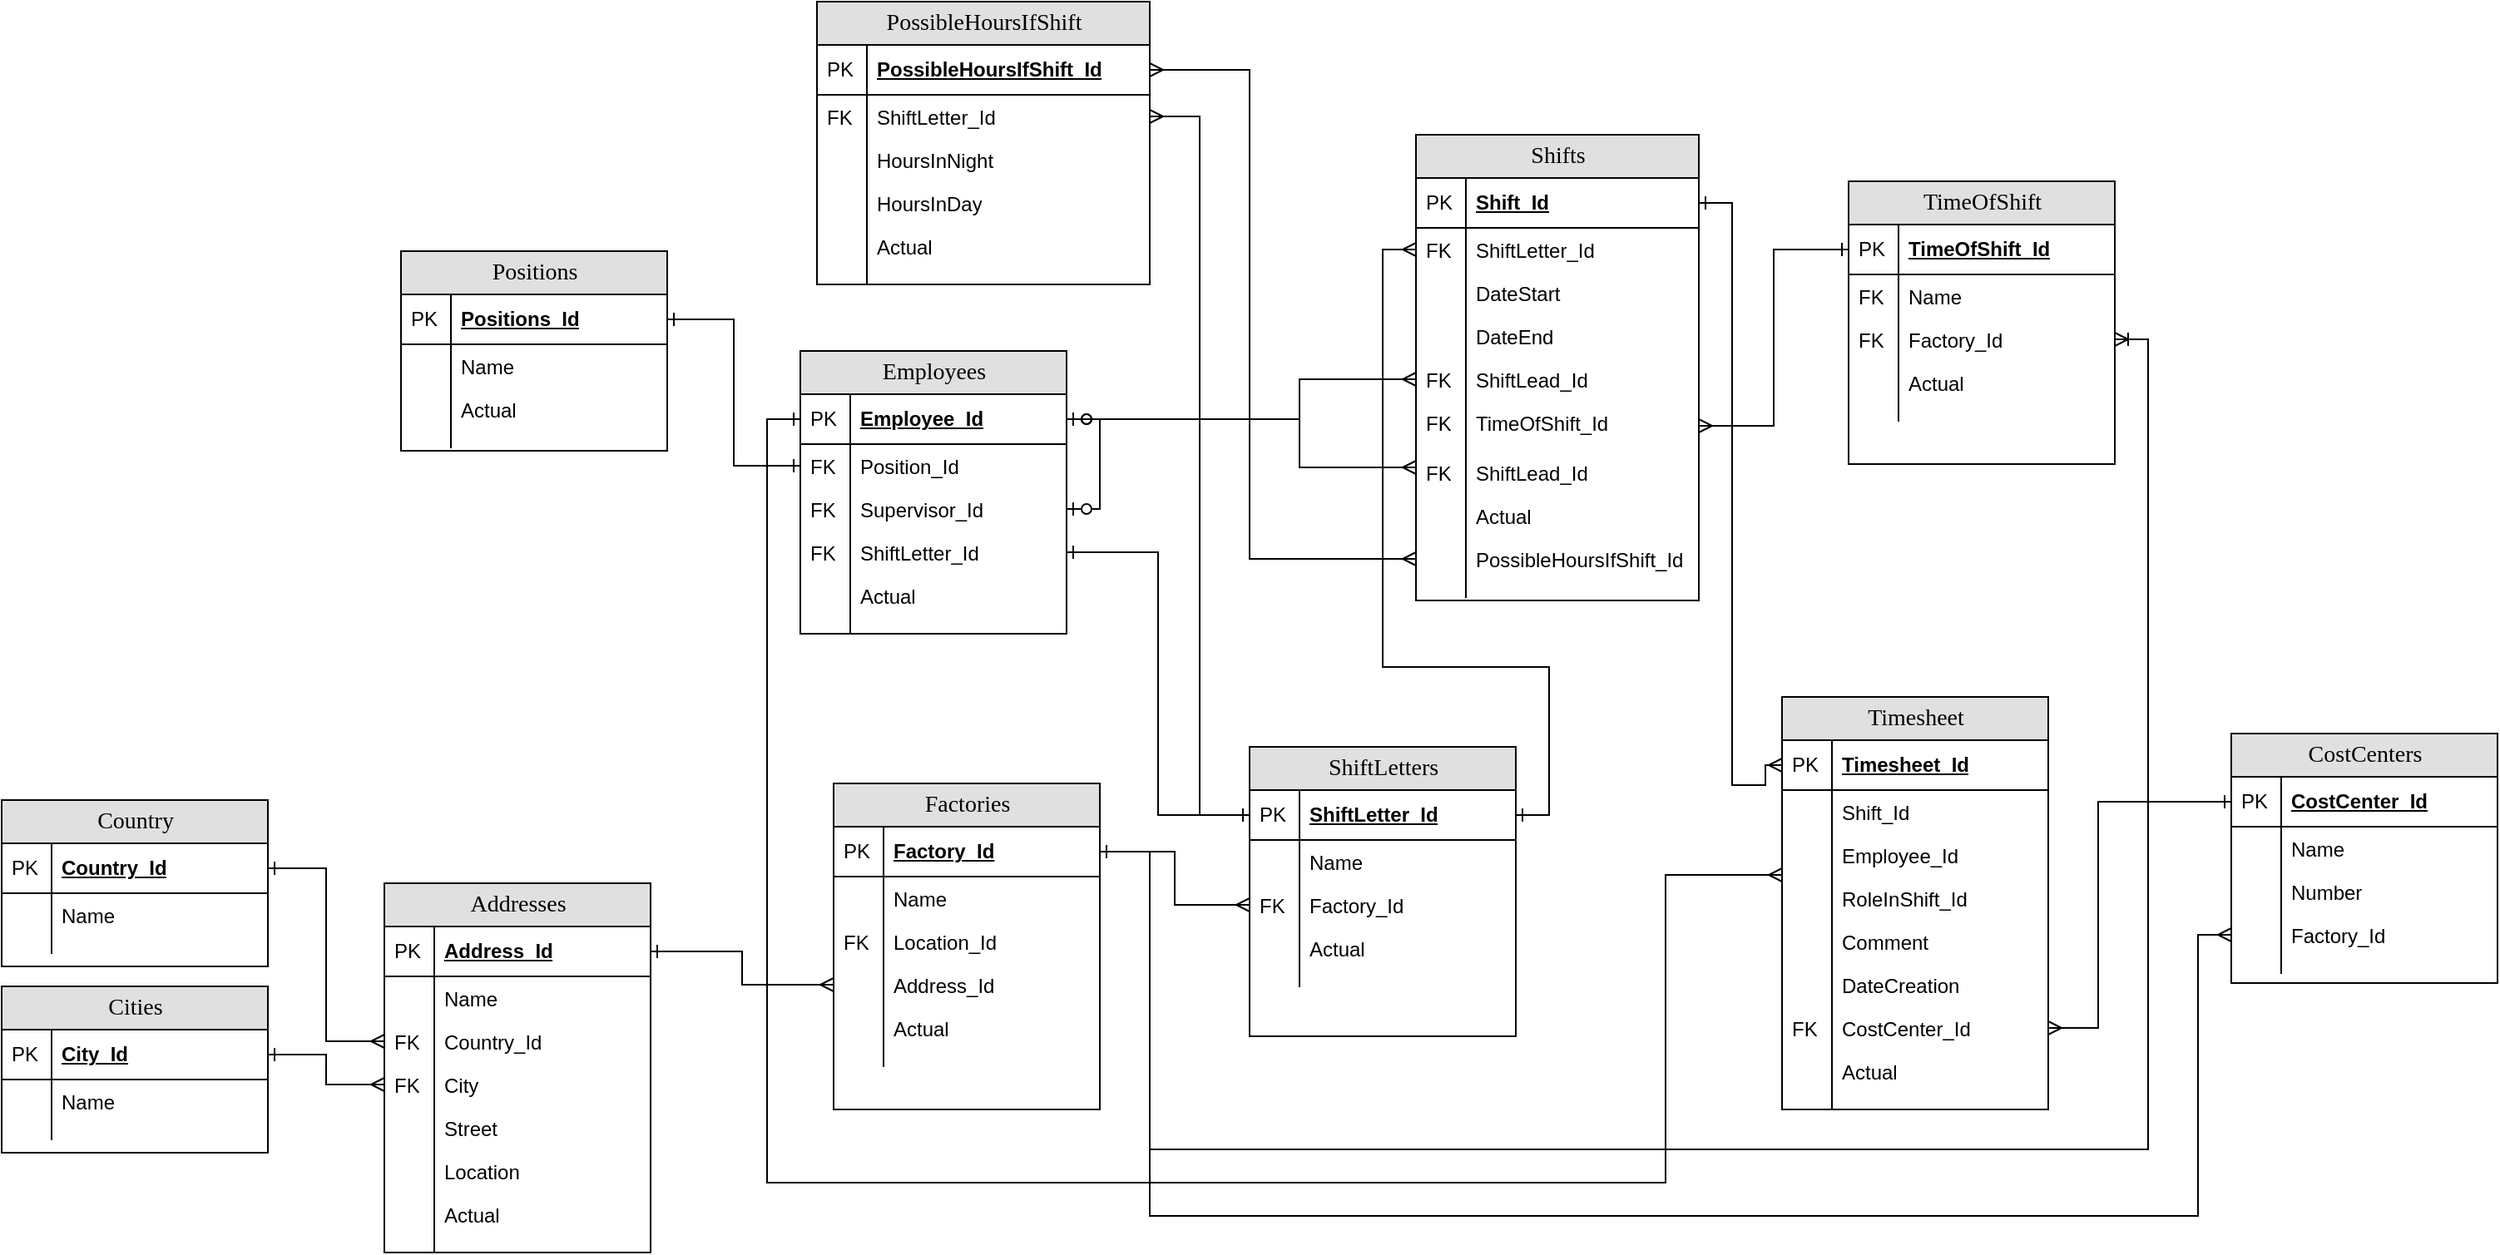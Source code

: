 <mxfile version="21.1.2" type="device">
  <diagram name="Page-1" id="e56a1550-8fbb-45ad-956c-1786394a9013">
    <mxGraphModel dx="2789" dy="1018" grid="1" gridSize="10" guides="1" tooltips="1" connect="1" arrows="1" fold="1" page="1" pageScale="1" pageWidth="1100" pageHeight="850" background="none" math="0" shadow="0">
      <root>
        <mxCell id="0" />
        <mxCell id="1" parent="0" />
        <mxCell id="2e49270ec7c68f3f-8" value="Shifts" style="swimlane;html=1;fontStyle=0;childLayout=stackLayout;horizontal=1;startSize=26;fillColor=#e0e0e0;horizontalStack=0;resizeParent=1;resizeLast=0;collapsible=1;marginBottom=0;swimlaneFillColor=#ffffff;align=center;rounded=0;shadow=0;comic=0;labelBackgroundColor=none;strokeWidth=1;fontFamily=Verdana;fontSize=14;swimlaneLine=1;" parent="1" vertex="1">
          <mxGeometry x="450" y="150" width="170" height="280" as="geometry" />
        </mxCell>
        <mxCell id="2e49270ec7c68f3f-9" value="Shift_Id" style="shape=partialRectangle;top=0;left=0;right=0;bottom=1;html=1;align=left;verticalAlign=middle;fillColor=none;spacingLeft=34;spacingRight=4;whiteSpace=wrap;overflow=hidden;rotatable=0;points=[[0,0.5],[1,0.5]];portConstraint=eastwest;dropTarget=0;fontStyle=5;" parent="2e49270ec7c68f3f-8" vertex="1">
          <mxGeometry y="26" width="170" height="30" as="geometry" />
        </mxCell>
        <mxCell id="2e49270ec7c68f3f-10" value="PK" style="shape=partialRectangle;top=0;left=0;bottom=0;html=1;fillColor=none;align=left;verticalAlign=middle;spacingLeft=4;spacingRight=4;whiteSpace=wrap;overflow=hidden;rotatable=0;points=[];portConstraint=eastwest;part=1;" parent="2e49270ec7c68f3f-9" vertex="1" connectable="0">
          <mxGeometry width="30" height="30" as="geometry" />
        </mxCell>
        <mxCell id="2e49270ec7c68f3f-11" value="ShiftLetter_Id" style="shape=partialRectangle;top=0;left=0;right=0;bottom=0;html=1;align=left;verticalAlign=top;fillColor=none;spacingLeft=34;spacingRight=4;whiteSpace=wrap;overflow=hidden;rotatable=0;points=[[0,0.5],[1,0.5]];portConstraint=eastwest;dropTarget=0;" parent="2e49270ec7c68f3f-8" vertex="1">
          <mxGeometry y="56" width="170" height="26" as="geometry" />
        </mxCell>
        <mxCell id="2e49270ec7c68f3f-12" value="FK" style="shape=partialRectangle;top=0;left=0;bottom=0;html=1;fillColor=none;align=left;verticalAlign=top;spacingLeft=4;spacingRight=4;whiteSpace=wrap;overflow=hidden;rotatable=0;points=[];portConstraint=eastwest;part=1;" parent="2e49270ec7c68f3f-11" vertex="1" connectable="0">
          <mxGeometry width="30" height="26" as="geometry" />
        </mxCell>
        <mxCell id="2e49270ec7c68f3f-13" value="DateStart" style="shape=partialRectangle;top=0;left=0;right=0;bottom=0;html=1;align=left;verticalAlign=top;fillColor=none;spacingLeft=34;spacingRight=4;whiteSpace=wrap;overflow=hidden;rotatable=0;points=[[0,0.5],[1,0.5]];portConstraint=eastwest;dropTarget=0;" parent="2e49270ec7c68f3f-8" vertex="1">
          <mxGeometry y="82" width="170" height="26" as="geometry" />
        </mxCell>
        <mxCell id="2e49270ec7c68f3f-14" value="" style="shape=partialRectangle;top=0;left=0;bottom=0;html=1;fillColor=none;align=left;verticalAlign=top;spacingLeft=4;spacingRight=4;whiteSpace=wrap;overflow=hidden;rotatable=0;points=[];portConstraint=eastwest;part=1;" parent="2e49270ec7c68f3f-13" vertex="1" connectable="0">
          <mxGeometry width="30" height="26" as="geometry" />
        </mxCell>
        <mxCell id="VwbIHWQN3LmI_sW-iVxG-81" value="DateEnd" style="shape=partialRectangle;top=0;left=0;right=0;bottom=0;html=1;align=left;verticalAlign=top;fillColor=none;spacingLeft=34;spacingRight=4;whiteSpace=wrap;overflow=hidden;rotatable=0;points=[[0,0.5],[1,0.5]];portConstraint=eastwest;dropTarget=0;" vertex="1" parent="2e49270ec7c68f3f-8">
          <mxGeometry y="108" width="170" height="26" as="geometry" />
        </mxCell>
        <mxCell id="VwbIHWQN3LmI_sW-iVxG-82" value="" style="shape=partialRectangle;top=0;left=0;bottom=0;html=1;fillColor=none;align=left;verticalAlign=top;spacingLeft=4;spacingRight=4;whiteSpace=wrap;overflow=hidden;rotatable=0;points=[];portConstraint=eastwest;part=1;" vertex="1" connectable="0" parent="VwbIHWQN3LmI_sW-iVxG-81">
          <mxGeometry width="30" height="26" as="geometry" />
        </mxCell>
        <mxCell id="2e49270ec7c68f3f-15" value="ShiftLead_Id" style="shape=partialRectangle;top=0;left=0;right=0;bottom=0;html=1;align=left;verticalAlign=top;fillColor=none;spacingLeft=34;spacingRight=4;whiteSpace=wrap;overflow=hidden;rotatable=0;points=[[0,0.5],[1,0.5]];portConstraint=eastwest;dropTarget=0;" parent="2e49270ec7c68f3f-8" vertex="1">
          <mxGeometry y="134" width="170" height="26" as="geometry" />
        </mxCell>
        <mxCell id="2e49270ec7c68f3f-16" value="FK" style="shape=partialRectangle;top=0;left=0;bottom=0;html=1;fillColor=none;align=left;verticalAlign=top;spacingLeft=4;spacingRight=4;whiteSpace=wrap;overflow=hidden;rotatable=0;points=[];portConstraint=eastwest;part=1;" parent="2e49270ec7c68f3f-15" vertex="1" connectable="0">
          <mxGeometry width="30" height="26" as="geometry" />
        </mxCell>
        <mxCell id="VwbIHWQN3LmI_sW-iVxG-41" value="TimeOfShift_Id" style="shape=partialRectangle;top=0;left=0;right=0;bottom=0;html=1;align=left;verticalAlign=top;fillColor=none;spacingLeft=34;spacingRight=4;whiteSpace=wrap;overflow=hidden;rotatable=0;points=[[0,0.5],[1,0.5]];portConstraint=eastwest;dropTarget=0;" vertex="1" parent="2e49270ec7c68f3f-8">
          <mxGeometry y="160" width="170" height="30" as="geometry" />
        </mxCell>
        <mxCell id="VwbIHWQN3LmI_sW-iVxG-42" value="FK" style="shape=partialRectangle;top=0;left=0;bottom=0;html=1;fillColor=none;align=left;verticalAlign=top;spacingLeft=4;spacingRight=4;whiteSpace=wrap;overflow=hidden;rotatable=0;points=[];portConstraint=eastwest;part=1;" vertex="1" connectable="0" parent="VwbIHWQN3LmI_sW-iVxG-41">
          <mxGeometry width="30" height="30.0" as="geometry" />
        </mxCell>
        <mxCell id="VwbIHWQN3LmI_sW-iVxG-43" value="ShiftLead_Id" style="shape=partialRectangle;top=0;left=0;right=0;bottom=0;html=1;align=left;verticalAlign=top;fillColor=none;spacingLeft=34;spacingRight=4;whiteSpace=wrap;overflow=hidden;rotatable=0;points=[[0,0.5],[1,0.5]];portConstraint=eastwest;dropTarget=0;" vertex="1" parent="2e49270ec7c68f3f-8">
          <mxGeometry y="190" width="170" height="26" as="geometry" />
        </mxCell>
        <mxCell id="VwbIHWQN3LmI_sW-iVxG-44" value="FK" style="shape=partialRectangle;top=0;left=0;bottom=0;html=1;fillColor=none;align=left;verticalAlign=top;spacingLeft=4;spacingRight=4;whiteSpace=wrap;overflow=hidden;rotatable=0;points=[];portConstraint=eastwest;part=1;" vertex="1" connectable="0" parent="VwbIHWQN3LmI_sW-iVxG-43">
          <mxGeometry width="30" height="26" as="geometry" />
        </mxCell>
        <mxCell id="VwbIHWQN3LmI_sW-iVxG-129" value="Actual" style="shape=partialRectangle;top=0;left=0;right=0;bottom=0;html=1;align=left;verticalAlign=top;fillColor=none;spacingLeft=34;spacingRight=4;whiteSpace=wrap;overflow=hidden;rotatable=0;points=[[0,0.5],[1,0.5]];portConstraint=eastwest;dropTarget=0;" vertex="1" parent="2e49270ec7c68f3f-8">
          <mxGeometry y="216" width="170" height="26" as="geometry" />
        </mxCell>
        <mxCell id="VwbIHWQN3LmI_sW-iVxG-130" value="" style="shape=partialRectangle;top=0;left=0;bottom=0;html=1;fillColor=none;align=left;verticalAlign=top;spacingLeft=4;spacingRight=4;whiteSpace=wrap;overflow=hidden;rotatable=0;points=[];portConstraint=eastwest;part=1;" vertex="1" connectable="0" parent="VwbIHWQN3LmI_sW-iVxG-129">
          <mxGeometry width="30" height="26" as="geometry" />
        </mxCell>
        <mxCell id="VwbIHWQN3LmI_sW-iVxG-162" value="PossibleHoursIfShift_Id" style="shape=partialRectangle;top=0;left=0;right=0;bottom=0;html=1;align=left;verticalAlign=top;fillColor=none;spacingLeft=34;spacingRight=4;whiteSpace=wrap;overflow=hidden;rotatable=0;points=[[0,0.5],[1,0.5]];portConstraint=eastwest;dropTarget=0;" vertex="1" parent="2e49270ec7c68f3f-8">
          <mxGeometry y="242" width="170" height="26" as="geometry" />
        </mxCell>
        <mxCell id="VwbIHWQN3LmI_sW-iVxG-163" value="" style="shape=partialRectangle;top=0;left=0;bottom=0;html=1;fillColor=none;align=left;verticalAlign=top;spacingLeft=4;spacingRight=4;whiteSpace=wrap;overflow=hidden;rotatable=0;points=[];portConstraint=eastwest;part=1;" vertex="1" connectable="0" parent="VwbIHWQN3LmI_sW-iVxG-162">
          <mxGeometry width="30" height="26" as="geometry" />
        </mxCell>
        <mxCell id="2e49270ec7c68f3f-17" value="" style="shape=partialRectangle;top=0;left=0;right=0;bottom=0;html=1;align=left;verticalAlign=top;fillColor=none;spacingLeft=34;spacingRight=4;whiteSpace=wrap;overflow=hidden;rotatable=0;points=[[0,0.5],[1,0.5]];portConstraint=eastwest;dropTarget=0;" parent="2e49270ec7c68f3f-8" vertex="1">
          <mxGeometry y="268" width="170" height="10" as="geometry" />
        </mxCell>
        <mxCell id="2e49270ec7c68f3f-18" value="" style="shape=partialRectangle;top=0;left=0;bottom=0;html=1;fillColor=none;align=left;verticalAlign=top;spacingLeft=4;spacingRight=4;whiteSpace=wrap;overflow=hidden;rotatable=0;points=[];portConstraint=eastwest;part=1;" parent="2e49270ec7c68f3f-17" vertex="1" connectable="0">
          <mxGeometry width="30" height="10" as="geometry" />
        </mxCell>
        <mxCell id="2e49270ec7c68f3f-80" value="Employees" style="swimlane;html=1;fontStyle=0;childLayout=stackLayout;horizontal=1;startSize=26;fillColor=#e0e0e0;horizontalStack=0;resizeParent=1;resizeLast=0;collapsible=1;marginBottom=0;swimlaneFillColor=#ffffff;align=center;rounded=0;shadow=0;comic=0;labelBackgroundColor=none;strokeWidth=1;fontFamily=Verdana;fontSize=14" parent="1" vertex="1">
          <mxGeometry x="80" y="280" width="160" height="170" as="geometry" />
        </mxCell>
        <mxCell id="VwbIHWQN3LmI_sW-iVxG-37" style="edgeStyle=orthogonalEdgeStyle;rounded=0;orthogonalLoop=1;jettySize=auto;html=1;exitX=1;exitY=0.5;exitDx=0;exitDy=0;startArrow=ERzeroToOne;startFill=0;endArrow=ERzeroToOne;endFill=0;" edge="1" parent="2e49270ec7c68f3f-80" source="2e49270ec7c68f3f-81" target="2e49270ec7c68f3f-85">
          <mxGeometry relative="1" as="geometry" />
        </mxCell>
        <mxCell id="2e49270ec7c68f3f-81" value="Employee_Id" style="shape=partialRectangle;top=0;left=0;right=0;bottom=1;html=1;align=left;verticalAlign=middle;fillColor=none;spacingLeft=34;spacingRight=4;whiteSpace=wrap;overflow=hidden;rotatable=0;points=[[0,0.5],[1,0.5]];portConstraint=eastwest;dropTarget=0;fontStyle=5;" parent="2e49270ec7c68f3f-80" vertex="1">
          <mxGeometry y="26" width="160" height="30" as="geometry" />
        </mxCell>
        <mxCell id="2e49270ec7c68f3f-82" value="PK" style="shape=partialRectangle;top=0;left=0;bottom=0;html=1;fillColor=none;align=left;verticalAlign=middle;spacingLeft=4;spacingRight=4;whiteSpace=wrap;overflow=hidden;rotatable=0;points=[];portConstraint=eastwest;part=1;" parent="2e49270ec7c68f3f-81" vertex="1" connectable="0">
          <mxGeometry width="30" height="30" as="geometry" />
        </mxCell>
        <mxCell id="2e49270ec7c68f3f-83" value="Position_Id" style="shape=partialRectangle;top=0;left=0;right=0;bottom=0;html=1;align=left;verticalAlign=top;fillColor=none;spacingLeft=34;spacingRight=4;whiteSpace=wrap;overflow=hidden;rotatable=0;points=[[0,0.5],[1,0.5]];portConstraint=eastwest;dropTarget=0;" parent="2e49270ec7c68f3f-80" vertex="1">
          <mxGeometry y="56" width="160" height="26" as="geometry" />
        </mxCell>
        <mxCell id="2e49270ec7c68f3f-84" value="FK" style="shape=partialRectangle;top=0;left=0;bottom=0;html=1;fillColor=none;align=left;verticalAlign=top;spacingLeft=4;spacingRight=4;whiteSpace=wrap;overflow=hidden;rotatable=0;points=[];portConstraint=eastwest;part=1;" parent="2e49270ec7c68f3f-83" vertex="1" connectable="0">
          <mxGeometry width="30" height="26" as="geometry" />
        </mxCell>
        <mxCell id="2e49270ec7c68f3f-85" value="Supervisor_Id" style="shape=partialRectangle;top=0;left=0;right=0;bottom=0;html=1;align=left;verticalAlign=top;fillColor=none;spacingLeft=34;spacingRight=4;whiteSpace=wrap;overflow=hidden;rotatable=0;points=[[0,0.5],[1,0.5]];portConstraint=eastwest;dropTarget=0;" parent="2e49270ec7c68f3f-80" vertex="1">
          <mxGeometry y="82" width="160" height="26" as="geometry" />
        </mxCell>
        <mxCell id="2e49270ec7c68f3f-86" value="FK" style="shape=partialRectangle;top=0;left=0;bottom=0;html=1;fillColor=none;align=left;verticalAlign=top;spacingLeft=4;spacingRight=4;whiteSpace=wrap;overflow=hidden;rotatable=0;points=[];portConstraint=eastwest;part=1;" parent="2e49270ec7c68f3f-85" vertex="1" connectable="0">
          <mxGeometry width="30" height="26" as="geometry" />
        </mxCell>
        <mxCell id="2e49270ec7c68f3f-87" value="ShiftLetter_Id" style="shape=partialRectangle;top=0;left=0;right=0;bottom=0;html=1;align=left;verticalAlign=top;fillColor=none;spacingLeft=34;spacingRight=4;whiteSpace=wrap;overflow=hidden;rotatable=0;points=[[0,0.5],[1,0.5]];portConstraint=eastwest;dropTarget=0;" parent="2e49270ec7c68f3f-80" vertex="1">
          <mxGeometry y="108" width="160" height="26" as="geometry" />
        </mxCell>
        <mxCell id="2e49270ec7c68f3f-88" value="FK" style="shape=partialRectangle;top=0;left=0;bottom=0;html=1;fillColor=none;align=left;verticalAlign=top;spacingLeft=4;spacingRight=4;whiteSpace=wrap;overflow=hidden;rotatable=0;points=[];portConstraint=eastwest;part=1;" parent="2e49270ec7c68f3f-87" vertex="1" connectable="0">
          <mxGeometry width="30" height="26" as="geometry" />
        </mxCell>
        <mxCell id="VwbIHWQN3LmI_sW-iVxG-72" value="Actual" style="shape=partialRectangle;top=0;left=0;right=0;bottom=0;html=1;align=left;verticalAlign=top;fillColor=none;spacingLeft=34;spacingRight=4;whiteSpace=wrap;overflow=hidden;rotatable=0;points=[[0,0.5],[1,0.5]];portConstraint=eastwest;dropTarget=0;" vertex="1" parent="2e49270ec7c68f3f-80">
          <mxGeometry y="134" width="160" height="26" as="geometry" />
        </mxCell>
        <mxCell id="VwbIHWQN3LmI_sW-iVxG-73" value="" style="shape=partialRectangle;top=0;left=0;bottom=0;html=1;fillColor=none;align=left;verticalAlign=top;spacingLeft=4;spacingRight=4;whiteSpace=wrap;overflow=hidden;rotatable=0;points=[];portConstraint=eastwest;part=1;" vertex="1" connectable="0" parent="VwbIHWQN3LmI_sW-iVxG-72">
          <mxGeometry width="30" height="26" as="geometry" />
        </mxCell>
        <mxCell id="2e49270ec7c68f3f-89" value="" style="shape=partialRectangle;top=0;left=0;right=0;bottom=0;html=1;align=left;verticalAlign=top;fillColor=none;spacingLeft=34;spacingRight=4;whiteSpace=wrap;overflow=hidden;rotatable=0;points=[[0,0.5],[1,0.5]];portConstraint=eastwest;dropTarget=0;" parent="2e49270ec7c68f3f-80" vertex="1">
          <mxGeometry y="160" width="160" height="10" as="geometry" />
        </mxCell>
        <mxCell id="2e49270ec7c68f3f-90" value="" style="shape=partialRectangle;top=0;left=0;bottom=0;html=1;fillColor=none;align=left;verticalAlign=top;spacingLeft=4;spacingRight=4;whiteSpace=wrap;overflow=hidden;rotatable=0;points=[];portConstraint=eastwest;part=1;" parent="2e49270ec7c68f3f-89" vertex="1" connectable="0">
          <mxGeometry width="30" height="10" as="geometry" />
        </mxCell>
        <mxCell id="VwbIHWQN3LmI_sW-iVxG-3" value="Timesheet" style="swimlane;html=1;fontStyle=0;childLayout=stackLayout;horizontal=1;startSize=26;fillColor=#e0e0e0;horizontalStack=0;resizeParent=1;resizeLast=0;collapsible=1;marginBottom=0;swimlaneFillColor=#ffffff;align=center;rounded=0;shadow=0;comic=0;labelBackgroundColor=none;strokeWidth=1;fontFamily=Verdana;fontSize=14;swimlaneLine=1;" vertex="1" parent="1">
          <mxGeometry x="670" y="488" width="160" height="248" as="geometry" />
        </mxCell>
        <mxCell id="VwbIHWQN3LmI_sW-iVxG-4" value="Timesheet_Id" style="shape=partialRectangle;top=0;left=0;right=0;bottom=1;html=1;align=left;verticalAlign=middle;fillColor=none;spacingLeft=34;spacingRight=4;whiteSpace=wrap;overflow=hidden;rotatable=0;points=[[0,0.5],[1,0.5]];portConstraint=eastwest;dropTarget=0;fontStyle=5;" vertex="1" parent="VwbIHWQN3LmI_sW-iVxG-3">
          <mxGeometry y="26" width="160" height="30" as="geometry" />
        </mxCell>
        <mxCell id="VwbIHWQN3LmI_sW-iVxG-5" value="PK" style="shape=partialRectangle;top=0;left=0;bottom=0;html=1;fillColor=none;align=left;verticalAlign=middle;spacingLeft=4;spacingRight=4;whiteSpace=wrap;overflow=hidden;rotatable=0;points=[];portConstraint=eastwest;part=1;" vertex="1" connectable="0" parent="VwbIHWQN3LmI_sW-iVxG-4">
          <mxGeometry width="30" height="30" as="geometry" />
        </mxCell>
        <mxCell id="VwbIHWQN3LmI_sW-iVxG-6" value="Shift_Id" style="shape=partialRectangle;top=0;left=0;right=0;bottom=0;html=1;align=left;verticalAlign=top;fillColor=none;spacingLeft=34;spacingRight=4;whiteSpace=wrap;overflow=hidden;rotatable=0;points=[[0,0.5],[1,0.5]];portConstraint=eastwest;dropTarget=0;" vertex="1" parent="VwbIHWQN3LmI_sW-iVxG-3">
          <mxGeometry y="56" width="160" height="26" as="geometry" />
        </mxCell>
        <mxCell id="VwbIHWQN3LmI_sW-iVxG-7" value="" style="shape=partialRectangle;top=0;left=0;bottom=0;html=1;fillColor=none;align=left;verticalAlign=top;spacingLeft=4;spacingRight=4;whiteSpace=wrap;overflow=hidden;rotatable=0;points=[];portConstraint=eastwest;part=1;" vertex="1" connectable="0" parent="VwbIHWQN3LmI_sW-iVxG-6">
          <mxGeometry width="30" height="26" as="geometry" />
        </mxCell>
        <mxCell id="VwbIHWQN3LmI_sW-iVxG-8" value="Employee_Id" style="shape=partialRectangle;top=0;left=0;right=0;bottom=0;html=1;align=left;verticalAlign=top;fillColor=none;spacingLeft=34;spacingRight=4;whiteSpace=wrap;overflow=hidden;rotatable=0;points=[[0,0.5],[1,0.5]];portConstraint=eastwest;dropTarget=0;" vertex="1" parent="VwbIHWQN3LmI_sW-iVxG-3">
          <mxGeometry y="82" width="160" height="26" as="geometry" />
        </mxCell>
        <mxCell id="VwbIHWQN3LmI_sW-iVxG-9" value="" style="shape=partialRectangle;top=0;left=0;bottom=0;html=1;fillColor=none;align=left;verticalAlign=top;spacingLeft=4;spacingRight=4;whiteSpace=wrap;overflow=hidden;rotatable=0;points=[];portConstraint=eastwest;part=1;" vertex="1" connectable="0" parent="VwbIHWQN3LmI_sW-iVxG-8">
          <mxGeometry width="30" height="26" as="geometry" />
        </mxCell>
        <mxCell id="VwbIHWQN3LmI_sW-iVxG-10" value="RoleInShift_Id" style="shape=partialRectangle;top=0;left=0;right=0;bottom=0;html=1;align=left;verticalAlign=top;fillColor=none;spacingLeft=34;spacingRight=4;whiteSpace=wrap;overflow=hidden;rotatable=0;points=[[0,0.5],[1,0.5]];portConstraint=eastwest;dropTarget=0;" vertex="1" parent="VwbIHWQN3LmI_sW-iVxG-3">
          <mxGeometry y="108" width="160" height="26" as="geometry" />
        </mxCell>
        <mxCell id="VwbIHWQN3LmI_sW-iVxG-11" value="" style="shape=partialRectangle;top=0;left=0;bottom=0;html=1;fillColor=none;align=left;verticalAlign=top;spacingLeft=4;spacingRight=4;whiteSpace=wrap;overflow=hidden;rotatable=0;points=[];portConstraint=eastwest;part=1;" vertex="1" connectable="0" parent="VwbIHWQN3LmI_sW-iVxG-10">
          <mxGeometry width="30" height="26" as="geometry" />
        </mxCell>
        <mxCell id="VwbIHWQN3LmI_sW-iVxG-83" value="Comment" style="shape=partialRectangle;top=0;left=0;right=0;bottom=0;html=1;align=left;verticalAlign=top;fillColor=none;spacingLeft=34;spacingRight=4;whiteSpace=wrap;overflow=hidden;rotatable=0;points=[[0,0.5],[1,0.5]];portConstraint=eastwest;dropTarget=0;" vertex="1" parent="VwbIHWQN3LmI_sW-iVxG-3">
          <mxGeometry y="134" width="160" height="26" as="geometry" />
        </mxCell>
        <mxCell id="VwbIHWQN3LmI_sW-iVxG-84" value="" style="shape=partialRectangle;top=0;left=0;bottom=0;html=1;fillColor=none;align=left;verticalAlign=top;spacingLeft=4;spacingRight=4;whiteSpace=wrap;overflow=hidden;rotatable=0;points=[];portConstraint=eastwest;part=1;" vertex="1" connectable="0" parent="VwbIHWQN3LmI_sW-iVxG-83">
          <mxGeometry width="30" height="26" as="geometry" />
        </mxCell>
        <mxCell id="VwbIHWQN3LmI_sW-iVxG-85" value="DateCreation" style="shape=partialRectangle;top=0;left=0;right=0;bottom=0;html=1;align=left;verticalAlign=top;fillColor=none;spacingLeft=34;spacingRight=4;whiteSpace=wrap;overflow=hidden;rotatable=0;points=[[0,0.5],[1,0.5]];portConstraint=eastwest;dropTarget=0;" vertex="1" parent="VwbIHWQN3LmI_sW-iVxG-3">
          <mxGeometry y="160" width="160" height="26" as="geometry" />
        </mxCell>
        <mxCell id="VwbIHWQN3LmI_sW-iVxG-86" value="" style="shape=partialRectangle;top=0;left=0;bottom=0;html=1;fillColor=none;align=left;verticalAlign=top;spacingLeft=4;spacingRight=4;whiteSpace=wrap;overflow=hidden;rotatable=0;points=[];portConstraint=eastwest;part=1;" vertex="1" connectable="0" parent="VwbIHWQN3LmI_sW-iVxG-85">
          <mxGeometry width="30" height="26" as="geometry" />
        </mxCell>
        <mxCell id="VwbIHWQN3LmI_sW-iVxG-87" value="CostCenter_Id" style="shape=partialRectangle;top=0;left=0;right=0;bottom=0;html=1;align=left;verticalAlign=top;fillColor=none;spacingLeft=34;spacingRight=4;whiteSpace=wrap;overflow=hidden;rotatable=0;points=[[0,0.5],[1,0.5]];portConstraint=eastwest;dropTarget=0;" vertex="1" parent="VwbIHWQN3LmI_sW-iVxG-3">
          <mxGeometry y="186" width="160" height="26" as="geometry" />
        </mxCell>
        <mxCell id="VwbIHWQN3LmI_sW-iVxG-88" value="FK" style="shape=partialRectangle;top=0;left=0;bottom=0;html=1;fillColor=none;align=left;verticalAlign=top;spacingLeft=4;spacingRight=4;whiteSpace=wrap;overflow=hidden;rotatable=0;points=[];portConstraint=eastwest;part=1;" vertex="1" connectable="0" parent="VwbIHWQN3LmI_sW-iVxG-87">
          <mxGeometry width="30" height="26" as="geometry" />
        </mxCell>
        <mxCell id="VwbIHWQN3LmI_sW-iVxG-98" value="Actual" style="shape=partialRectangle;top=0;left=0;right=0;bottom=0;html=1;align=left;verticalAlign=top;fillColor=none;spacingLeft=34;spacingRight=4;whiteSpace=wrap;overflow=hidden;rotatable=0;points=[[0,0.5],[1,0.5]];portConstraint=eastwest;dropTarget=0;" vertex="1" parent="VwbIHWQN3LmI_sW-iVxG-3">
          <mxGeometry y="212" width="160" height="26" as="geometry" />
        </mxCell>
        <mxCell id="VwbIHWQN3LmI_sW-iVxG-99" value="" style="shape=partialRectangle;top=0;left=0;bottom=0;html=1;fillColor=none;align=left;verticalAlign=top;spacingLeft=4;spacingRight=4;whiteSpace=wrap;overflow=hidden;rotatable=0;points=[];portConstraint=eastwest;part=1;" vertex="1" connectable="0" parent="VwbIHWQN3LmI_sW-iVxG-98">
          <mxGeometry width="30" height="26" as="geometry" />
        </mxCell>
        <mxCell id="VwbIHWQN3LmI_sW-iVxG-12" value="" style="shape=partialRectangle;top=0;left=0;right=0;bottom=0;html=1;align=left;verticalAlign=top;fillColor=none;spacingLeft=34;spacingRight=4;whiteSpace=wrap;overflow=hidden;rotatable=0;points=[[0,0.5],[1,0.5]];portConstraint=eastwest;dropTarget=0;" vertex="1" parent="VwbIHWQN3LmI_sW-iVxG-3">
          <mxGeometry y="238" width="160" height="10" as="geometry" />
        </mxCell>
        <mxCell id="VwbIHWQN3LmI_sW-iVxG-13" value="" style="shape=partialRectangle;top=0;left=0;bottom=0;html=1;fillColor=none;align=left;verticalAlign=top;spacingLeft=4;spacingRight=4;whiteSpace=wrap;overflow=hidden;rotatable=0;points=[];portConstraint=eastwest;part=1;" vertex="1" connectable="0" parent="VwbIHWQN3LmI_sW-iVxG-12">
          <mxGeometry width="30" height="10" as="geometry" />
        </mxCell>
        <mxCell id="VwbIHWQN3LmI_sW-iVxG-14" value="ShiftLetters" style="swimlane;html=1;fontStyle=0;childLayout=stackLayout;horizontal=1;startSize=26;fillColor=#e0e0e0;horizontalStack=0;resizeParent=1;resizeLast=0;collapsible=1;marginBottom=0;swimlaneFillColor=#ffffff;align=center;rounded=0;shadow=0;comic=0;labelBackgroundColor=none;strokeWidth=1;fontFamily=Verdana;fontSize=14;swimlaneLine=1;" vertex="1" parent="1">
          <mxGeometry x="350" y="518" width="160" height="174" as="geometry" />
        </mxCell>
        <mxCell id="VwbIHWQN3LmI_sW-iVxG-15" value="ShiftLetter_Id" style="shape=partialRectangle;top=0;left=0;right=0;bottom=1;html=1;align=left;verticalAlign=middle;fillColor=none;spacingLeft=34;spacingRight=4;whiteSpace=wrap;overflow=hidden;rotatable=0;points=[[0,0.5],[1,0.5]];portConstraint=eastwest;dropTarget=0;fontStyle=5;" vertex="1" parent="VwbIHWQN3LmI_sW-iVxG-14">
          <mxGeometry y="26" width="160" height="30" as="geometry" />
        </mxCell>
        <mxCell id="VwbIHWQN3LmI_sW-iVxG-16" value="PK" style="shape=partialRectangle;top=0;left=0;bottom=0;html=1;fillColor=none;align=left;verticalAlign=middle;spacingLeft=4;spacingRight=4;whiteSpace=wrap;overflow=hidden;rotatable=0;points=[];portConstraint=eastwest;part=1;" vertex="1" connectable="0" parent="VwbIHWQN3LmI_sW-iVxG-15">
          <mxGeometry width="30" height="30" as="geometry" />
        </mxCell>
        <mxCell id="VwbIHWQN3LmI_sW-iVxG-17" value="Name" style="shape=partialRectangle;top=0;left=0;right=0;bottom=0;html=1;align=left;verticalAlign=top;fillColor=none;spacingLeft=34;spacingRight=4;whiteSpace=wrap;overflow=hidden;rotatable=0;points=[[0,0.5],[1,0.5]];portConstraint=eastwest;dropTarget=0;" vertex="1" parent="VwbIHWQN3LmI_sW-iVxG-14">
          <mxGeometry y="56" width="160" height="26" as="geometry" />
        </mxCell>
        <mxCell id="VwbIHWQN3LmI_sW-iVxG-18" value="" style="shape=partialRectangle;top=0;left=0;bottom=0;html=1;fillColor=none;align=left;verticalAlign=top;spacingLeft=4;spacingRight=4;whiteSpace=wrap;overflow=hidden;rotatable=0;points=[];portConstraint=eastwest;part=1;" vertex="1" connectable="0" parent="VwbIHWQN3LmI_sW-iVxG-17">
          <mxGeometry width="30" height="26" as="geometry" />
        </mxCell>
        <mxCell id="VwbIHWQN3LmI_sW-iVxG-19" value="Factory_Id" style="shape=partialRectangle;top=0;left=0;right=0;bottom=0;html=1;align=left;verticalAlign=top;fillColor=none;spacingLeft=34;spacingRight=4;whiteSpace=wrap;overflow=hidden;rotatable=0;points=[[0,0.5],[1,0.5]];portConstraint=eastwest;dropTarget=0;" vertex="1" parent="VwbIHWQN3LmI_sW-iVxG-14">
          <mxGeometry y="82" width="160" height="26" as="geometry" />
        </mxCell>
        <mxCell id="VwbIHWQN3LmI_sW-iVxG-20" value="FK" style="shape=partialRectangle;top=0;left=0;bottom=0;html=1;fillColor=none;align=left;verticalAlign=top;spacingLeft=4;spacingRight=4;whiteSpace=wrap;overflow=hidden;rotatable=0;points=[];portConstraint=eastwest;part=1;" vertex="1" connectable="0" parent="VwbIHWQN3LmI_sW-iVxG-19">
          <mxGeometry width="30" height="26" as="geometry" />
        </mxCell>
        <mxCell id="VwbIHWQN3LmI_sW-iVxG-21" value="Actual" style="shape=partialRectangle;top=0;left=0;right=0;bottom=0;html=1;align=left;verticalAlign=top;fillColor=none;spacingLeft=34;spacingRight=4;whiteSpace=wrap;overflow=hidden;rotatable=0;points=[[0,0.5],[1,0.5]];portConstraint=eastwest;dropTarget=0;" vertex="1" parent="VwbIHWQN3LmI_sW-iVxG-14">
          <mxGeometry y="108" width="160" height="26" as="geometry" />
        </mxCell>
        <mxCell id="VwbIHWQN3LmI_sW-iVxG-22" value="" style="shape=partialRectangle;top=0;left=0;bottom=0;html=1;fillColor=none;align=left;verticalAlign=top;spacingLeft=4;spacingRight=4;whiteSpace=wrap;overflow=hidden;rotatable=0;points=[];portConstraint=eastwest;part=1;" vertex="1" connectable="0" parent="VwbIHWQN3LmI_sW-iVxG-21">
          <mxGeometry width="30" height="26" as="geometry" />
        </mxCell>
        <mxCell id="VwbIHWQN3LmI_sW-iVxG-23" value="" style="shape=partialRectangle;top=0;left=0;right=0;bottom=0;html=1;align=left;verticalAlign=top;fillColor=none;spacingLeft=34;spacingRight=4;whiteSpace=wrap;overflow=hidden;rotatable=0;points=[[0,0.5],[1,0.5]];portConstraint=eastwest;dropTarget=0;" vertex="1" parent="VwbIHWQN3LmI_sW-iVxG-14">
          <mxGeometry y="134" width="160" height="10" as="geometry" />
        </mxCell>
        <mxCell id="VwbIHWQN3LmI_sW-iVxG-24" value="" style="shape=partialRectangle;top=0;left=0;bottom=0;html=1;fillColor=none;align=left;verticalAlign=top;spacingLeft=4;spacingRight=4;whiteSpace=wrap;overflow=hidden;rotatable=0;points=[];portConstraint=eastwest;part=1;" vertex="1" connectable="0" parent="VwbIHWQN3LmI_sW-iVxG-23">
          <mxGeometry width="30" height="10" as="geometry" />
        </mxCell>
        <mxCell id="VwbIHWQN3LmI_sW-iVxG-25" value="Positions" style="swimlane;html=1;fontStyle=0;childLayout=stackLayout;horizontal=1;startSize=26;fillColor=#e0e0e0;horizontalStack=0;resizeParent=1;resizeLast=0;collapsible=1;marginBottom=0;swimlaneFillColor=#ffffff;align=center;rounded=0;shadow=0;comic=0;labelBackgroundColor=none;strokeWidth=1;fontFamily=Verdana;fontSize=14;swimlaneLine=1;" vertex="1" parent="1">
          <mxGeometry x="-160" y="220" width="160" height="120" as="geometry" />
        </mxCell>
        <mxCell id="VwbIHWQN3LmI_sW-iVxG-26" value="Positions_Id" style="shape=partialRectangle;top=0;left=0;right=0;bottom=1;html=1;align=left;verticalAlign=middle;fillColor=none;spacingLeft=34;spacingRight=4;whiteSpace=wrap;overflow=hidden;rotatable=0;points=[[0,0.5],[1,0.5]];portConstraint=eastwest;dropTarget=0;fontStyle=5;" vertex="1" parent="VwbIHWQN3LmI_sW-iVxG-25">
          <mxGeometry y="26" width="160" height="30" as="geometry" />
        </mxCell>
        <mxCell id="VwbIHWQN3LmI_sW-iVxG-27" value="PK" style="shape=partialRectangle;top=0;left=0;bottom=0;html=1;fillColor=none;align=left;verticalAlign=middle;spacingLeft=4;spacingRight=4;whiteSpace=wrap;overflow=hidden;rotatable=0;points=[];portConstraint=eastwest;part=1;" vertex="1" connectable="0" parent="VwbIHWQN3LmI_sW-iVxG-26">
          <mxGeometry width="30" height="30" as="geometry" />
        </mxCell>
        <mxCell id="VwbIHWQN3LmI_sW-iVxG-28" value="Name" style="shape=partialRectangle;top=0;left=0;right=0;bottom=0;html=1;align=left;verticalAlign=top;fillColor=none;spacingLeft=34;spacingRight=4;whiteSpace=wrap;overflow=hidden;rotatable=0;points=[[0,0.5],[1,0.5]];portConstraint=eastwest;dropTarget=0;" vertex="1" parent="VwbIHWQN3LmI_sW-iVxG-25">
          <mxGeometry y="56" width="160" height="26" as="geometry" />
        </mxCell>
        <mxCell id="VwbIHWQN3LmI_sW-iVxG-29" value="" style="shape=partialRectangle;top=0;left=0;bottom=0;html=1;fillColor=none;align=left;verticalAlign=top;spacingLeft=4;spacingRight=4;whiteSpace=wrap;overflow=hidden;rotatable=0;points=[];portConstraint=eastwest;part=1;" vertex="1" connectable="0" parent="VwbIHWQN3LmI_sW-iVxG-28">
          <mxGeometry width="30" height="26" as="geometry" />
        </mxCell>
        <mxCell id="VwbIHWQN3LmI_sW-iVxG-74" value="Actual" style="shape=partialRectangle;top=0;left=0;right=0;bottom=0;html=1;align=left;verticalAlign=top;fillColor=none;spacingLeft=34;spacingRight=4;whiteSpace=wrap;overflow=hidden;rotatable=0;points=[[0,0.5],[1,0.5]];portConstraint=eastwest;dropTarget=0;" vertex="1" parent="VwbIHWQN3LmI_sW-iVxG-25">
          <mxGeometry y="82" width="160" height="26" as="geometry" />
        </mxCell>
        <mxCell id="VwbIHWQN3LmI_sW-iVxG-75" value="" style="shape=partialRectangle;top=0;left=0;bottom=0;html=1;fillColor=none;align=left;verticalAlign=top;spacingLeft=4;spacingRight=4;whiteSpace=wrap;overflow=hidden;rotatable=0;points=[];portConstraint=eastwest;part=1;" vertex="1" connectable="0" parent="VwbIHWQN3LmI_sW-iVxG-74">
          <mxGeometry width="30" height="26" as="geometry" />
        </mxCell>
        <mxCell id="VwbIHWQN3LmI_sW-iVxG-34" value="" style="shape=partialRectangle;top=0;left=0;right=0;bottom=0;html=1;align=left;verticalAlign=top;fillColor=none;spacingLeft=34;spacingRight=4;whiteSpace=wrap;overflow=hidden;rotatable=0;points=[[0,0.5],[1,0.5]];portConstraint=eastwest;dropTarget=0;" vertex="1" parent="VwbIHWQN3LmI_sW-iVxG-25">
          <mxGeometry y="108" width="160" height="10" as="geometry" />
        </mxCell>
        <mxCell id="VwbIHWQN3LmI_sW-iVxG-35" value="" style="shape=partialRectangle;top=0;left=0;bottom=0;html=1;fillColor=none;align=left;verticalAlign=top;spacingLeft=4;spacingRight=4;whiteSpace=wrap;overflow=hidden;rotatable=0;points=[];portConstraint=eastwest;part=1;" vertex="1" connectable="0" parent="VwbIHWQN3LmI_sW-iVxG-34">
          <mxGeometry width="30" height="10" as="geometry" />
        </mxCell>
        <mxCell id="VwbIHWQN3LmI_sW-iVxG-38" style="edgeStyle=orthogonalEdgeStyle;rounded=0;orthogonalLoop=1;jettySize=auto;html=1;startArrow=ERone;startFill=0;endArrow=ERone;endFill=0;" edge="1" parent="1" source="2e49270ec7c68f3f-83" target="VwbIHWQN3LmI_sW-iVxG-26">
          <mxGeometry relative="1" as="geometry" />
        </mxCell>
        <mxCell id="VwbIHWQN3LmI_sW-iVxG-39" style="edgeStyle=orthogonalEdgeStyle;rounded=0;orthogonalLoop=1;jettySize=auto;html=1;startArrow=ERone;startFill=0;endArrow=ERone;endFill=0;" edge="1" parent="1" source="2e49270ec7c68f3f-87" target="VwbIHWQN3LmI_sW-iVxG-15">
          <mxGeometry relative="1" as="geometry" />
        </mxCell>
        <mxCell id="VwbIHWQN3LmI_sW-iVxG-40" style="edgeStyle=orthogonalEdgeStyle;rounded=0;orthogonalLoop=1;jettySize=auto;html=1;startArrow=ERzeroToOne;startFill=0;endArrow=ERmany;endFill=0;" edge="1" parent="1" source="2e49270ec7c68f3f-81" target="2e49270ec7c68f3f-15">
          <mxGeometry relative="1" as="geometry">
            <Array as="points">
              <mxPoint x="380" y="321" />
              <mxPoint x="380" y="297" />
            </Array>
          </mxGeometry>
        </mxCell>
        <mxCell id="VwbIHWQN3LmI_sW-iVxG-45" value="TimeOfShift" style="swimlane;html=1;fontStyle=0;childLayout=stackLayout;horizontal=1;startSize=26;fillColor=#e0e0e0;horizontalStack=0;resizeParent=1;resizeLast=0;collapsible=1;marginBottom=0;swimlaneFillColor=#ffffff;align=center;rounded=0;shadow=0;comic=0;labelBackgroundColor=none;strokeWidth=1;fontFamily=Verdana;fontSize=14" vertex="1" parent="1">
          <mxGeometry x="710" y="178" width="160" height="170" as="geometry" />
        </mxCell>
        <mxCell id="VwbIHWQN3LmI_sW-iVxG-47" value="TimeOfShift_Id" style="shape=partialRectangle;top=0;left=0;right=0;bottom=1;html=1;align=left;verticalAlign=middle;fillColor=none;spacingLeft=34;spacingRight=4;whiteSpace=wrap;overflow=hidden;rotatable=0;points=[[0,0.5],[1,0.5]];portConstraint=eastwest;dropTarget=0;fontStyle=5;" vertex="1" parent="VwbIHWQN3LmI_sW-iVxG-45">
          <mxGeometry y="26" width="160" height="30" as="geometry" />
        </mxCell>
        <mxCell id="VwbIHWQN3LmI_sW-iVxG-48" value="PK" style="shape=partialRectangle;top=0;left=0;bottom=0;html=1;fillColor=none;align=left;verticalAlign=middle;spacingLeft=4;spacingRight=4;whiteSpace=wrap;overflow=hidden;rotatable=0;points=[];portConstraint=eastwest;part=1;" vertex="1" connectable="0" parent="VwbIHWQN3LmI_sW-iVxG-47">
          <mxGeometry width="30" height="30" as="geometry" />
        </mxCell>
        <mxCell id="VwbIHWQN3LmI_sW-iVxG-49" value="Name" style="shape=partialRectangle;top=0;left=0;right=0;bottom=0;html=1;align=left;verticalAlign=top;fillColor=none;spacingLeft=34;spacingRight=4;whiteSpace=wrap;overflow=hidden;rotatable=0;points=[[0,0.5],[1,0.5]];portConstraint=eastwest;dropTarget=0;" vertex="1" parent="VwbIHWQN3LmI_sW-iVxG-45">
          <mxGeometry y="56" width="160" height="26" as="geometry" />
        </mxCell>
        <mxCell id="VwbIHWQN3LmI_sW-iVxG-50" value="FK" style="shape=partialRectangle;top=0;left=0;bottom=0;html=1;fillColor=none;align=left;verticalAlign=top;spacingLeft=4;spacingRight=4;whiteSpace=wrap;overflow=hidden;rotatable=0;points=[];portConstraint=eastwest;part=1;" vertex="1" connectable="0" parent="VwbIHWQN3LmI_sW-iVxG-49">
          <mxGeometry width="30" height="26" as="geometry" />
        </mxCell>
        <mxCell id="VwbIHWQN3LmI_sW-iVxG-51" value="Factory_Id" style="shape=partialRectangle;top=0;left=0;right=0;bottom=0;html=1;align=left;verticalAlign=top;fillColor=none;spacingLeft=34;spacingRight=4;whiteSpace=wrap;overflow=hidden;rotatable=0;points=[[0,0.5],[1,0.5]];portConstraint=eastwest;dropTarget=0;" vertex="1" parent="VwbIHWQN3LmI_sW-iVxG-45">
          <mxGeometry y="82" width="160" height="26" as="geometry" />
        </mxCell>
        <mxCell id="VwbIHWQN3LmI_sW-iVxG-52" value="FK" style="shape=partialRectangle;top=0;left=0;bottom=0;html=1;fillColor=none;align=left;verticalAlign=top;spacingLeft=4;spacingRight=4;whiteSpace=wrap;overflow=hidden;rotatable=0;points=[];portConstraint=eastwest;part=1;" vertex="1" connectable="0" parent="VwbIHWQN3LmI_sW-iVxG-51">
          <mxGeometry width="30" height="26" as="geometry" />
        </mxCell>
        <mxCell id="VwbIHWQN3LmI_sW-iVxG-127" value="Actual" style="shape=partialRectangle;top=0;left=0;right=0;bottom=0;html=1;align=left;verticalAlign=top;fillColor=none;spacingLeft=34;spacingRight=4;whiteSpace=wrap;overflow=hidden;rotatable=0;points=[[0,0.5],[1,0.5]];portConstraint=eastwest;dropTarget=0;" vertex="1" parent="VwbIHWQN3LmI_sW-iVxG-45">
          <mxGeometry y="108" width="160" height="26" as="geometry" />
        </mxCell>
        <mxCell id="VwbIHWQN3LmI_sW-iVxG-128" value="" style="shape=partialRectangle;top=0;left=0;bottom=0;html=1;fillColor=none;align=left;verticalAlign=top;spacingLeft=4;spacingRight=4;whiteSpace=wrap;overflow=hidden;rotatable=0;points=[];portConstraint=eastwest;part=1;" vertex="1" connectable="0" parent="VwbIHWQN3LmI_sW-iVxG-127">
          <mxGeometry width="30" height="26" as="geometry" />
        </mxCell>
        <mxCell id="VwbIHWQN3LmI_sW-iVxG-55" value="" style="shape=partialRectangle;top=0;left=0;right=0;bottom=0;html=1;align=left;verticalAlign=top;fillColor=none;spacingLeft=34;spacingRight=4;whiteSpace=wrap;overflow=hidden;rotatable=0;points=[[0,0.5],[1,0.5]];portConstraint=eastwest;dropTarget=0;" vertex="1" parent="VwbIHWQN3LmI_sW-iVxG-45">
          <mxGeometry y="134" width="160" height="10" as="geometry" />
        </mxCell>
        <mxCell id="VwbIHWQN3LmI_sW-iVxG-56" value="" style="shape=partialRectangle;top=0;left=0;bottom=0;html=1;fillColor=none;align=left;verticalAlign=top;spacingLeft=4;spacingRight=4;whiteSpace=wrap;overflow=hidden;rotatable=0;points=[];portConstraint=eastwest;part=1;" vertex="1" connectable="0" parent="VwbIHWQN3LmI_sW-iVxG-55">
          <mxGeometry width="30" height="10" as="geometry" />
        </mxCell>
        <mxCell id="VwbIHWQN3LmI_sW-iVxG-57" value="Factories" style="swimlane;html=1;fontStyle=0;childLayout=stackLayout;horizontal=1;startSize=26;fillColor=#e0e0e0;horizontalStack=0;resizeParent=1;resizeLast=0;collapsible=1;marginBottom=0;swimlaneFillColor=#ffffff;align=center;rounded=0;shadow=0;comic=0;labelBackgroundColor=none;strokeWidth=1;fontFamily=Verdana;fontSize=14;swimlaneLine=1;" vertex="1" parent="1">
          <mxGeometry x="100" y="540" width="160" height="196" as="geometry" />
        </mxCell>
        <mxCell id="VwbIHWQN3LmI_sW-iVxG-58" value="Factory_Id" style="shape=partialRectangle;top=0;left=0;right=0;bottom=1;html=1;align=left;verticalAlign=middle;fillColor=none;spacingLeft=34;spacingRight=4;whiteSpace=wrap;overflow=hidden;rotatable=0;points=[[0,0.5],[1,0.5]];portConstraint=eastwest;dropTarget=0;fontStyle=5;" vertex="1" parent="VwbIHWQN3LmI_sW-iVxG-57">
          <mxGeometry y="26" width="160" height="30" as="geometry" />
        </mxCell>
        <mxCell id="VwbIHWQN3LmI_sW-iVxG-59" value="PK" style="shape=partialRectangle;top=0;left=0;bottom=0;html=1;fillColor=none;align=left;verticalAlign=middle;spacingLeft=4;spacingRight=4;whiteSpace=wrap;overflow=hidden;rotatable=0;points=[];portConstraint=eastwest;part=1;" vertex="1" connectable="0" parent="VwbIHWQN3LmI_sW-iVxG-58">
          <mxGeometry width="30" height="30" as="geometry" />
        </mxCell>
        <mxCell id="VwbIHWQN3LmI_sW-iVxG-60" value="Name" style="shape=partialRectangle;top=0;left=0;right=0;bottom=0;html=1;align=left;verticalAlign=top;fillColor=none;spacingLeft=34;spacingRight=4;whiteSpace=wrap;overflow=hidden;rotatable=0;points=[[0,0.5],[1,0.5]];portConstraint=eastwest;dropTarget=0;" vertex="1" parent="VwbIHWQN3LmI_sW-iVxG-57">
          <mxGeometry y="56" width="160" height="26" as="geometry" />
        </mxCell>
        <mxCell id="VwbIHWQN3LmI_sW-iVxG-61" value="" style="shape=partialRectangle;top=0;left=0;bottom=0;html=1;fillColor=none;align=left;verticalAlign=top;spacingLeft=4;spacingRight=4;whiteSpace=wrap;overflow=hidden;rotatable=0;points=[];portConstraint=eastwest;part=1;" vertex="1" connectable="0" parent="VwbIHWQN3LmI_sW-iVxG-60">
          <mxGeometry width="30" height="26" as="geometry" />
        </mxCell>
        <mxCell id="VwbIHWQN3LmI_sW-iVxG-62" value="Location_Id" style="shape=partialRectangle;top=0;left=0;right=0;bottom=0;html=1;align=left;verticalAlign=top;fillColor=none;spacingLeft=34;spacingRight=4;whiteSpace=wrap;overflow=hidden;rotatable=0;points=[[0,0.5],[1,0.5]];portConstraint=eastwest;dropTarget=0;" vertex="1" parent="VwbIHWQN3LmI_sW-iVxG-57">
          <mxGeometry y="82" width="160" height="26" as="geometry" />
        </mxCell>
        <mxCell id="VwbIHWQN3LmI_sW-iVxG-63" value="FK" style="shape=partialRectangle;top=0;left=0;bottom=0;html=1;fillColor=none;align=left;verticalAlign=top;spacingLeft=4;spacingRight=4;whiteSpace=wrap;overflow=hidden;rotatable=0;points=[];portConstraint=eastwest;part=1;" vertex="1" connectable="0" parent="VwbIHWQN3LmI_sW-iVxG-62">
          <mxGeometry width="30" height="26" as="geometry" />
        </mxCell>
        <mxCell id="VwbIHWQN3LmI_sW-iVxG-94" value="Address_Id" style="shape=partialRectangle;top=0;left=0;right=0;bottom=0;html=1;align=left;verticalAlign=top;fillColor=none;spacingLeft=34;spacingRight=4;whiteSpace=wrap;overflow=hidden;rotatable=0;points=[[0,0.5],[1,0.5]];portConstraint=eastwest;dropTarget=0;" vertex="1" parent="VwbIHWQN3LmI_sW-iVxG-57">
          <mxGeometry y="108" width="160" height="26" as="geometry" />
        </mxCell>
        <mxCell id="VwbIHWQN3LmI_sW-iVxG-95" value="" style="shape=partialRectangle;top=0;left=0;bottom=0;html=1;fillColor=none;align=left;verticalAlign=top;spacingLeft=4;spacingRight=4;whiteSpace=wrap;overflow=hidden;rotatable=0;points=[];portConstraint=eastwest;part=1;" vertex="1" connectable="0" parent="VwbIHWQN3LmI_sW-iVxG-94">
          <mxGeometry width="30" height="26" as="geometry" />
        </mxCell>
        <mxCell id="VwbIHWQN3LmI_sW-iVxG-76" value="Actual" style="shape=partialRectangle;top=0;left=0;right=0;bottom=0;html=1;align=left;verticalAlign=top;fillColor=none;spacingLeft=34;spacingRight=4;whiteSpace=wrap;overflow=hidden;rotatable=0;points=[[0,0.5],[1,0.5]];portConstraint=eastwest;dropTarget=0;" vertex="1" parent="VwbIHWQN3LmI_sW-iVxG-57">
          <mxGeometry y="134" width="160" height="26" as="geometry" />
        </mxCell>
        <mxCell id="VwbIHWQN3LmI_sW-iVxG-77" value="" style="shape=partialRectangle;top=0;left=0;bottom=0;html=1;fillColor=none;align=left;verticalAlign=top;spacingLeft=4;spacingRight=4;whiteSpace=wrap;overflow=hidden;rotatable=0;points=[];portConstraint=eastwest;part=1;" vertex="1" connectable="0" parent="VwbIHWQN3LmI_sW-iVxG-76">
          <mxGeometry width="30" height="26" as="geometry" />
        </mxCell>
        <mxCell id="VwbIHWQN3LmI_sW-iVxG-66" value="" style="shape=partialRectangle;top=0;left=0;right=0;bottom=0;html=1;align=left;verticalAlign=top;fillColor=none;spacingLeft=34;spacingRight=4;whiteSpace=wrap;overflow=hidden;rotatable=0;points=[[0,0.5],[1,0.5]];portConstraint=eastwest;dropTarget=0;" vertex="1" parent="VwbIHWQN3LmI_sW-iVxG-57">
          <mxGeometry y="160" width="160" height="10" as="geometry" />
        </mxCell>
        <mxCell id="VwbIHWQN3LmI_sW-iVxG-67" value="" style="shape=partialRectangle;top=0;left=0;bottom=0;html=1;fillColor=none;align=left;verticalAlign=top;spacingLeft=4;spacingRight=4;whiteSpace=wrap;overflow=hidden;rotatable=0;points=[];portConstraint=eastwest;part=1;" vertex="1" connectable="0" parent="VwbIHWQN3LmI_sW-iVxG-66">
          <mxGeometry width="30" height="10" as="geometry" />
        </mxCell>
        <mxCell id="VwbIHWQN3LmI_sW-iVxG-68" style="edgeStyle=orthogonalEdgeStyle;rounded=0;orthogonalLoop=1;jettySize=auto;html=1;startArrow=ERone;startFill=0;endArrow=ERmany;endFill=0;" edge="1" parent="1" source="VwbIHWQN3LmI_sW-iVxG-58" target="VwbIHWQN3LmI_sW-iVxG-19">
          <mxGeometry relative="1" as="geometry" />
        </mxCell>
        <mxCell id="VwbIHWQN3LmI_sW-iVxG-69" style="edgeStyle=orthogonalEdgeStyle;rounded=0;orthogonalLoop=1;jettySize=auto;html=1;exitX=1;exitY=0.5;exitDx=0;exitDy=0;startArrow=ERone;startFill=0;endArrow=ERmany;endFill=0;" edge="1" parent="1" source="VwbIHWQN3LmI_sW-iVxG-15" target="2e49270ec7c68f3f-11">
          <mxGeometry relative="1" as="geometry">
            <Array as="points">
              <mxPoint x="530" y="559" />
              <mxPoint x="530" y="470" />
              <mxPoint x="430" y="470" />
              <mxPoint x="430" y="219" />
            </Array>
          </mxGeometry>
        </mxCell>
        <mxCell id="VwbIHWQN3LmI_sW-iVxG-70" style="edgeStyle=orthogonalEdgeStyle;rounded=0;orthogonalLoop=1;jettySize=auto;html=1;entryX=0;entryY=0.5;entryDx=0;entryDy=0;startArrow=ERone;startFill=0;endArrow=ERmany;endFill=0;" edge="1" parent="1" source="2e49270ec7c68f3f-9" target="VwbIHWQN3LmI_sW-iVxG-4">
          <mxGeometry relative="1" as="geometry">
            <Array as="points">
              <mxPoint x="640" y="191" />
              <mxPoint x="640" y="541" />
              <mxPoint x="660" y="541" />
              <mxPoint x="660" y="529" />
            </Array>
          </mxGeometry>
        </mxCell>
        <mxCell id="VwbIHWQN3LmI_sW-iVxG-71" style="edgeStyle=orthogonalEdgeStyle;rounded=0;orthogonalLoop=1;jettySize=auto;html=1;entryX=0;entryY=0.5;entryDx=0;entryDy=0;startArrow=ERmany;startFill=0;endArrow=ERone;endFill=0;" edge="1" parent="1" source="VwbIHWQN3LmI_sW-iVxG-8" target="2e49270ec7c68f3f-81">
          <mxGeometry relative="1" as="geometry">
            <Array as="points">
              <mxPoint x="600" y="595" />
              <mxPoint x="600" y="780" />
              <mxPoint x="60" y="780" />
              <mxPoint x="60" y="321" />
            </Array>
          </mxGeometry>
        </mxCell>
        <mxCell id="VwbIHWQN3LmI_sW-iVxG-78" style="edgeStyle=orthogonalEdgeStyle;rounded=0;orthogonalLoop=1;jettySize=auto;html=1;entryX=1;entryY=0.5;entryDx=0;entryDy=0;endArrow=ERoneToMany;endFill=0;startArrow=ERone;startFill=0;" edge="1" parent="1" source="VwbIHWQN3LmI_sW-iVxG-58" target="VwbIHWQN3LmI_sW-iVxG-51">
          <mxGeometry relative="1" as="geometry">
            <Array as="points">
              <mxPoint x="290" y="581" />
              <mxPoint x="290" y="760" />
              <mxPoint x="890" y="760" />
              <mxPoint x="890" y="273" />
            </Array>
          </mxGeometry>
        </mxCell>
        <mxCell id="VwbIHWQN3LmI_sW-iVxG-79" style="edgeStyle=orthogonalEdgeStyle;rounded=0;orthogonalLoop=1;jettySize=auto;html=1;startArrow=ERone;startFill=0;endArrow=ERmany;endFill=0;" edge="1" parent="1" source="VwbIHWQN3LmI_sW-iVxG-47" target="VwbIHWQN3LmI_sW-iVxG-41">
          <mxGeometry relative="1" as="geometry" />
        </mxCell>
        <mxCell id="VwbIHWQN3LmI_sW-iVxG-80" style="edgeStyle=orthogonalEdgeStyle;rounded=0;orthogonalLoop=1;jettySize=auto;html=1;entryX=1;entryY=0.5;entryDx=0;entryDy=0;endArrow=ERone;endFill=0;startArrow=ERmany;startFill=0;" edge="1" parent="1" source="VwbIHWQN3LmI_sW-iVxG-43" target="2e49270ec7c68f3f-81">
          <mxGeometry relative="1" as="geometry">
            <Array as="points">
              <mxPoint x="380" y="350" />
              <mxPoint x="380" y="321" />
            </Array>
          </mxGeometry>
        </mxCell>
        <mxCell id="VwbIHWQN3LmI_sW-iVxG-89" value="Country" style="swimlane;html=1;fontStyle=0;childLayout=stackLayout;horizontal=1;startSize=26;fillColor=#e0e0e0;horizontalStack=0;resizeParent=1;resizeLast=0;collapsible=1;marginBottom=0;swimlaneFillColor=#ffffff;align=center;rounded=0;shadow=0;comic=0;labelBackgroundColor=none;strokeWidth=1;fontFamily=Verdana;fontSize=14;swimlaneLine=1;" vertex="1" parent="1">
          <mxGeometry x="-400" y="550" width="160" height="100" as="geometry" />
        </mxCell>
        <mxCell id="VwbIHWQN3LmI_sW-iVxG-90" value="Country_Id" style="shape=partialRectangle;top=0;left=0;right=0;bottom=1;html=1;align=left;verticalAlign=middle;fillColor=none;spacingLeft=34;spacingRight=4;whiteSpace=wrap;overflow=hidden;rotatable=0;points=[[0,0.5],[1,0.5]];portConstraint=eastwest;dropTarget=0;fontStyle=5;" vertex="1" parent="VwbIHWQN3LmI_sW-iVxG-89">
          <mxGeometry y="26" width="160" height="30" as="geometry" />
        </mxCell>
        <mxCell id="VwbIHWQN3LmI_sW-iVxG-91" value="PK" style="shape=partialRectangle;top=0;left=0;bottom=0;html=1;fillColor=none;align=left;verticalAlign=middle;spacingLeft=4;spacingRight=4;whiteSpace=wrap;overflow=hidden;rotatable=0;points=[];portConstraint=eastwest;part=1;" vertex="1" connectable="0" parent="VwbIHWQN3LmI_sW-iVxG-90">
          <mxGeometry width="30" height="30" as="geometry" />
        </mxCell>
        <mxCell id="VwbIHWQN3LmI_sW-iVxG-92" value="Name" style="shape=partialRectangle;top=0;left=0;right=0;bottom=0;html=1;align=left;verticalAlign=top;fillColor=none;spacingLeft=34;spacingRight=4;whiteSpace=wrap;overflow=hidden;rotatable=0;points=[[0,0.5],[1,0.5]];portConstraint=eastwest;dropTarget=0;" vertex="1" parent="VwbIHWQN3LmI_sW-iVxG-89">
          <mxGeometry y="56" width="160" height="26" as="geometry" />
        </mxCell>
        <mxCell id="VwbIHWQN3LmI_sW-iVxG-93" value="" style="shape=partialRectangle;top=0;left=0;bottom=0;html=1;fillColor=none;align=left;verticalAlign=top;spacingLeft=4;spacingRight=4;whiteSpace=wrap;overflow=hidden;rotatable=0;points=[];portConstraint=eastwest;part=1;" vertex="1" connectable="0" parent="VwbIHWQN3LmI_sW-iVxG-92">
          <mxGeometry width="30" height="26" as="geometry" />
        </mxCell>
        <mxCell id="VwbIHWQN3LmI_sW-iVxG-100" value="" style="shape=partialRectangle;top=0;left=0;right=0;bottom=0;html=1;align=left;verticalAlign=top;fillColor=none;spacingLeft=34;spacingRight=4;whiteSpace=wrap;overflow=hidden;rotatable=0;points=[[0,0.5],[1,0.5]];portConstraint=eastwest;dropTarget=0;" vertex="1" parent="VwbIHWQN3LmI_sW-iVxG-89">
          <mxGeometry y="82" width="160" height="10" as="geometry" />
        </mxCell>
        <mxCell id="VwbIHWQN3LmI_sW-iVxG-101" value="" style="shape=partialRectangle;top=0;left=0;bottom=0;html=1;fillColor=none;align=left;verticalAlign=top;spacingLeft=4;spacingRight=4;whiteSpace=wrap;overflow=hidden;rotatable=0;points=[];portConstraint=eastwest;part=1;" vertex="1" connectable="0" parent="VwbIHWQN3LmI_sW-iVxG-100">
          <mxGeometry width="30" height="10" as="geometry" />
        </mxCell>
        <mxCell id="VwbIHWQN3LmI_sW-iVxG-102" style="edgeStyle=orthogonalEdgeStyle;rounded=0;orthogonalLoop=1;jettySize=auto;html=1;startArrow=ERone;startFill=0;endArrow=ERmany;endFill=0;" edge="1" parent="1" source="VwbIHWQN3LmI_sW-iVxG-90" target="VwbIHWQN3LmI_sW-iVxG-64">
          <mxGeometry relative="1" as="geometry" />
        </mxCell>
        <mxCell id="VwbIHWQN3LmI_sW-iVxG-103" value="Addresses" style="swimlane;html=1;fontStyle=0;childLayout=stackLayout;horizontal=1;startSize=26;fillColor=#e0e0e0;horizontalStack=0;resizeParent=1;resizeLast=0;collapsible=1;marginBottom=0;swimlaneFillColor=#ffffff;align=center;rounded=0;shadow=0;comic=0;labelBackgroundColor=none;strokeWidth=1;fontFamily=Verdana;fontSize=14;swimlaneLine=1;" vertex="1" parent="1">
          <mxGeometry x="-170" y="600" width="160" height="222" as="geometry" />
        </mxCell>
        <mxCell id="VwbIHWQN3LmI_sW-iVxG-104" value="Address_Id" style="shape=partialRectangle;top=0;left=0;right=0;bottom=1;html=1;align=left;verticalAlign=middle;fillColor=none;spacingLeft=34;spacingRight=4;whiteSpace=wrap;overflow=hidden;rotatable=0;points=[[0,0.5],[1,0.5]];portConstraint=eastwest;dropTarget=0;fontStyle=5;" vertex="1" parent="VwbIHWQN3LmI_sW-iVxG-103">
          <mxGeometry y="26" width="160" height="30" as="geometry" />
        </mxCell>
        <mxCell id="VwbIHWQN3LmI_sW-iVxG-105" value="PK" style="shape=partialRectangle;top=0;left=0;bottom=0;html=1;fillColor=none;align=left;verticalAlign=middle;spacingLeft=4;spacingRight=4;whiteSpace=wrap;overflow=hidden;rotatable=0;points=[];portConstraint=eastwest;part=1;" vertex="1" connectable="0" parent="VwbIHWQN3LmI_sW-iVxG-104">
          <mxGeometry width="30" height="30" as="geometry" />
        </mxCell>
        <mxCell id="VwbIHWQN3LmI_sW-iVxG-106" value="Name" style="shape=partialRectangle;top=0;left=0;right=0;bottom=0;html=1;align=left;verticalAlign=top;fillColor=none;spacingLeft=34;spacingRight=4;whiteSpace=wrap;overflow=hidden;rotatable=0;points=[[0,0.5],[1,0.5]];portConstraint=eastwest;dropTarget=0;" vertex="1" parent="VwbIHWQN3LmI_sW-iVxG-103">
          <mxGeometry y="56" width="160" height="26" as="geometry" />
        </mxCell>
        <mxCell id="VwbIHWQN3LmI_sW-iVxG-107" value="" style="shape=partialRectangle;top=0;left=0;bottom=0;html=1;fillColor=none;align=left;verticalAlign=top;spacingLeft=4;spacingRight=4;whiteSpace=wrap;overflow=hidden;rotatable=0;points=[];portConstraint=eastwest;part=1;" vertex="1" connectable="0" parent="VwbIHWQN3LmI_sW-iVxG-106">
          <mxGeometry width="30" height="26" as="geometry" />
        </mxCell>
        <mxCell id="VwbIHWQN3LmI_sW-iVxG-64" value="Country_Id" style="shape=partialRectangle;top=0;left=0;right=0;bottom=0;html=1;align=left;verticalAlign=top;fillColor=none;spacingLeft=34;spacingRight=4;whiteSpace=wrap;overflow=hidden;rotatable=0;points=[[0,0.5],[1,0.5]];portConstraint=eastwest;dropTarget=0;" vertex="1" parent="VwbIHWQN3LmI_sW-iVxG-103">
          <mxGeometry y="82" width="160" height="26" as="geometry" />
        </mxCell>
        <mxCell id="VwbIHWQN3LmI_sW-iVxG-65" value="FK" style="shape=partialRectangle;top=0;left=0;bottom=0;html=1;fillColor=none;align=left;verticalAlign=top;spacingLeft=4;spacingRight=4;whiteSpace=wrap;overflow=hidden;rotatable=0;points=[];portConstraint=eastwest;part=1;" vertex="1" connectable="0" parent="VwbIHWQN3LmI_sW-iVxG-64">
          <mxGeometry width="30" height="26" as="geometry" />
        </mxCell>
        <mxCell id="VwbIHWQN3LmI_sW-iVxG-111" value="City" style="shape=partialRectangle;top=0;left=0;right=0;bottom=0;html=1;align=left;verticalAlign=top;fillColor=none;spacingLeft=34;spacingRight=4;whiteSpace=wrap;overflow=hidden;rotatable=0;points=[[0,0.5],[1,0.5]];portConstraint=eastwest;dropTarget=0;" vertex="1" parent="VwbIHWQN3LmI_sW-iVxG-103">
          <mxGeometry y="108" width="160" height="26" as="geometry" />
        </mxCell>
        <mxCell id="VwbIHWQN3LmI_sW-iVxG-112" value="FK" style="shape=partialRectangle;top=0;left=0;bottom=0;html=1;fillColor=none;align=left;verticalAlign=top;spacingLeft=4;spacingRight=4;whiteSpace=wrap;overflow=hidden;rotatable=0;points=[];portConstraint=eastwest;part=1;" vertex="1" connectable="0" parent="VwbIHWQN3LmI_sW-iVxG-111">
          <mxGeometry width="30" height="26" as="geometry" />
        </mxCell>
        <mxCell id="VwbIHWQN3LmI_sW-iVxG-113" value="Street" style="shape=partialRectangle;top=0;left=0;right=0;bottom=0;html=1;align=left;verticalAlign=top;fillColor=none;spacingLeft=34;spacingRight=4;whiteSpace=wrap;overflow=hidden;rotatable=0;points=[[0,0.5],[1,0.5]];portConstraint=eastwest;dropTarget=0;" vertex="1" parent="VwbIHWQN3LmI_sW-iVxG-103">
          <mxGeometry y="134" width="160" height="26" as="geometry" />
        </mxCell>
        <mxCell id="VwbIHWQN3LmI_sW-iVxG-114" value="" style="shape=partialRectangle;top=0;left=0;bottom=0;html=1;fillColor=none;align=left;verticalAlign=top;spacingLeft=4;spacingRight=4;whiteSpace=wrap;overflow=hidden;rotatable=0;points=[];portConstraint=eastwest;part=1;" vertex="1" connectable="0" parent="VwbIHWQN3LmI_sW-iVxG-113">
          <mxGeometry width="30" height="26" as="geometry" />
        </mxCell>
        <mxCell id="VwbIHWQN3LmI_sW-iVxG-115" value="Location" style="shape=partialRectangle;top=0;left=0;right=0;bottom=0;html=1;align=left;verticalAlign=top;fillColor=none;spacingLeft=34;spacingRight=4;whiteSpace=wrap;overflow=hidden;rotatable=0;points=[[0,0.5],[1,0.5]];portConstraint=eastwest;dropTarget=0;" vertex="1" parent="VwbIHWQN3LmI_sW-iVxG-103">
          <mxGeometry y="160" width="160" height="26" as="geometry" />
        </mxCell>
        <mxCell id="VwbIHWQN3LmI_sW-iVxG-116" value="" style="shape=partialRectangle;top=0;left=0;bottom=0;html=1;fillColor=none;align=left;verticalAlign=top;spacingLeft=4;spacingRight=4;whiteSpace=wrap;overflow=hidden;rotatable=0;points=[];portConstraint=eastwest;part=1;" vertex="1" connectable="0" parent="VwbIHWQN3LmI_sW-iVxG-115">
          <mxGeometry width="30" height="26" as="geometry" />
        </mxCell>
        <mxCell id="VwbIHWQN3LmI_sW-iVxG-125" value="Actual" style="shape=partialRectangle;top=0;left=0;right=0;bottom=0;html=1;align=left;verticalAlign=top;fillColor=none;spacingLeft=34;spacingRight=4;whiteSpace=wrap;overflow=hidden;rotatable=0;points=[[0,0.5],[1,0.5]];portConstraint=eastwest;dropTarget=0;" vertex="1" parent="VwbIHWQN3LmI_sW-iVxG-103">
          <mxGeometry y="186" width="160" height="26" as="geometry" />
        </mxCell>
        <mxCell id="VwbIHWQN3LmI_sW-iVxG-126" value="" style="shape=partialRectangle;top=0;left=0;bottom=0;html=1;fillColor=none;align=left;verticalAlign=top;spacingLeft=4;spacingRight=4;whiteSpace=wrap;overflow=hidden;rotatable=0;points=[];portConstraint=eastwest;part=1;" vertex="1" connectable="0" parent="VwbIHWQN3LmI_sW-iVxG-125">
          <mxGeometry width="30" height="26" as="geometry" />
        </mxCell>
        <mxCell id="VwbIHWQN3LmI_sW-iVxG-108" value="" style="shape=partialRectangle;top=0;left=0;right=0;bottom=0;html=1;align=left;verticalAlign=top;fillColor=none;spacingLeft=34;spacingRight=4;whiteSpace=wrap;overflow=hidden;rotatable=0;points=[[0,0.5],[1,0.5]];portConstraint=eastwest;dropTarget=0;" vertex="1" parent="VwbIHWQN3LmI_sW-iVxG-103">
          <mxGeometry y="212" width="160" height="10" as="geometry" />
        </mxCell>
        <mxCell id="VwbIHWQN3LmI_sW-iVxG-109" value="" style="shape=partialRectangle;top=0;left=0;bottom=0;html=1;fillColor=none;align=left;verticalAlign=top;spacingLeft=4;spacingRight=4;whiteSpace=wrap;overflow=hidden;rotatable=0;points=[];portConstraint=eastwest;part=1;" vertex="1" connectable="0" parent="VwbIHWQN3LmI_sW-iVxG-108">
          <mxGeometry width="30" height="10" as="geometry" />
        </mxCell>
        <mxCell id="VwbIHWQN3LmI_sW-iVxG-110" style="edgeStyle=orthogonalEdgeStyle;rounded=0;orthogonalLoop=1;jettySize=auto;html=1;startArrow=ERone;startFill=0;endArrow=ERmany;endFill=0;" edge="1" parent="1" source="VwbIHWQN3LmI_sW-iVxG-104" target="VwbIHWQN3LmI_sW-iVxG-94">
          <mxGeometry relative="1" as="geometry" />
        </mxCell>
        <mxCell id="VwbIHWQN3LmI_sW-iVxG-117" value="Cities" style="swimlane;html=1;fontStyle=0;childLayout=stackLayout;horizontal=1;startSize=26;fillColor=#e0e0e0;horizontalStack=0;resizeParent=1;resizeLast=0;collapsible=1;marginBottom=0;swimlaneFillColor=#ffffff;align=center;rounded=0;shadow=0;comic=0;labelBackgroundColor=none;strokeWidth=1;fontFamily=Verdana;fontSize=14;swimlaneLine=1;" vertex="1" parent="1">
          <mxGeometry x="-400" y="662" width="160" height="100" as="geometry" />
        </mxCell>
        <mxCell id="VwbIHWQN3LmI_sW-iVxG-118" value="City_Id" style="shape=partialRectangle;top=0;left=0;right=0;bottom=1;html=1;align=left;verticalAlign=middle;fillColor=none;spacingLeft=34;spacingRight=4;whiteSpace=wrap;overflow=hidden;rotatable=0;points=[[0,0.5],[1,0.5]];portConstraint=eastwest;dropTarget=0;fontStyle=5;" vertex="1" parent="VwbIHWQN3LmI_sW-iVxG-117">
          <mxGeometry y="26" width="160" height="30" as="geometry" />
        </mxCell>
        <mxCell id="VwbIHWQN3LmI_sW-iVxG-119" value="PK" style="shape=partialRectangle;top=0;left=0;bottom=0;html=1;fillColor=none;align=left;verticalAlign=middle;spacingLeft=4;spacingRight=4;whiteSpace=wrap;overflow=hidden;rotatable=0;points=[];portConstraint=eastwest;part=1;" vertex="1" connectable="0" parent="VwbIHWQN3LmI_sW-iVxG-118">
          <mxGeometry width="30" height="30" as="geometry" />
        </mxCell>
        <mxCell id="VwbIHWQN3LmI_sW-iVxG-120" value="Name" style="shape=partialRectangle;top=0;left=0;right=0;bottom=0;html=1;align=left;verticalAlign=top;fillColor=none;spacingLeft=34;spacingRight=4;whiteSpace=wrap;overflow=hidden;rotatable=0;points=[[0,0.5],[1,0.5]];portConstraint=eastwest;dropTarget=0;" vertex="1" parent="VwbIHWQN3LmI_sW-iVxG-117">
          <mxGeometry y="56" width="160" height="26" as="geometry" />
        </mxCell>
        <mxCell id="VwbIHWQN3LmI_sW-iVxG-121" value="" style="shape=partialRectangle;top=0;left=0;bottom=0;html=1;fillColor=none;align=left;verticalAlign=top;spacingLeft=4;spacingRight=4;whiteSpace=wrap;overflow=hidden;rotatable=0;points=[];portConstraint=eastwest;part=1;" vertex="1" connectable="0" parent="VwbIHWQN3LmI_sW-iVxG-120">
          <mxGeometry width="30" height="26" as="geometry" />
        </mxCell>
        <mxCell id="VwbIHWQN3LmI_sW-iVxG-122" value="" style="shape=partialRectangle;top=0;left=0;right=0;bottom=0;html=1;align=left;verticalAlign=top;fillColor=none;spacingLeft=34;spacingRight=4;whiteSpace=wrap;overflow=hidden;rotatable=0;points=[[0,0.5],[1,0.5]];portConstraint=eastwest;dropTarget=0;" vertex="1" parent="VwbIHWQN3LmI_sW-iVxG-117">
          <mxGeometry y="82" width="160" height="10" as="geometry" />
        </mxCell>
        <mxCell id="VwbIHWQN3LmI_sW-iVxG-123" value="" style="shape=partialRectangle;top=0;left=0;bottom=0;html=1;fillColor=none;align=left;verticalAlign=top;spacingLeft=4;spacingRight=4;whiteSpace=wrap;overflow=hidden;rotatable=0;points=[];portConstraint=eastwest;part=1;" vertex="1" connectable="0" parent="VwbIHWQN3LmI_sW-iVxG-122">
          <mxGeometry width="30" height="10" as="geometry" />
        </mxCell>
        <mxCell id="VwbIHWQN3LmI_sW-iVxG-124" style="edgeStyle=orthogonalEdgeStyle;rounded=0;orthogonalLoop=1;jettySize=auto;html=1;startArrow=ERone;startFill=0;endArrow=ERmany;endFill=0;" edge="1" parent="1" source="VwbIHWQN3LmI_sW-iVxG-118" target="VwbIHWQN3LmI_sW-iVxG-111">
          <mxGeometry relative="1" as="geometry" />
        </mxCell>
        <mxCell id="VwbIHWQN3LmI_sW-iVxG-131" value="CostCenters" style="swimlane;html=1;fontStyle=0;childLayout=stackLayout;horizontal=1;startSize=26;fillColor=#e0e0e0;horizontalStack=0;resizeParent=1;resizeLast=0;collapsible=1;marginBottom=0;swimlaneFillColor=#ffffff;align=center;rounded=0;shadow=0;comic=0;labelBackgroundColor=none;strokeWidth=1;fontFamily=Verdana;fontSize=14;swimlaneLine=1;" vertex="1" parent="1">
          <mxGeometry x="940" y="510" width="160" height="150" as="geometry" />
        </mxCell>
        <mxCell id="VwbIHWQN3LmI_sW-iVxG-132" value="CostCenter_Id" style="shape=partialRectangle;top=0;left=0;right=0;bottom=1;html=1;align=left;verticalAlign=middle;fillColor=none;spacingLeft=34;spacingRight=4;whiteSpace=wrap;overflow=hidden;rotatable=0;points=[[0,0.5],[1,0.5]];portConstraint=eastwest;dropTarget=0;fontStyle=5;" vertex="1" parent="VwbIHWQN3LmI_sW-iVxG-131">
          <mxGeometry y="26" width="160" height="30" as="geometry" />
        </mxCell>
        <mxCell id="VwbIHWQN3LmI_sW-iVxG-133" value="PK" style="shape=partialRectangle;top=0;left=0;bottom=0;html=1;fillColor=none;align=left;verticalAlign=middle;spacingLeft=4;spacingRight=4;whiteSpace=wrap;overflow=hidden;rotatable=0;points=[];portConstraint=eastwest;part=1;" vertex="1" connectable="0" parent="VwbIHWQN3LmI_sW-iVxG-132">
          <mxGeometry width="30" height="30" as="geometry" />
        </mxCell>
        <mxCell id="VwbIHWQN3LmI_sW-iVxG-134" value="Name" style="shape=partialRectangle;top=0;left=0;right=0;bottom=0;html=1;align=left;verticalAlign=top;fillColor=none;spacingLeft=34;spacingRight=4;whiteSpace=wrap;overflow=hidden;rotatable=0;points=[[0,0.5],[1,0.5]];portConstraint=eastwest;dropTarget=0;" vertex="1" parent="VwbIHWQN3LmI_sW-iVxG-131">
          <mxGeometry y="56" width="160" height="26" as="geometry" />
        </mxCell>
        <mxCell id="VwbIHWQN3LmI_sW-iVxG-135" value="" style="shape=partialRectangle;top=0;left=0;bottom=0;html=1;fillColor=none;align=left;verticalAlign=top;spacingLeft=4;spacingRight=4;whiteSpace=wrap;overflow=hidden;rotatable=0;points=[];portConstraint=eastwest;part=1;" vertex="1" connectable="0" parent="VwbIHWQN3LmI_sW-iVxG-134">
          <mxGeometry width="30" height="26" as="geometry" />
        </mxCell>
        <mxCell id="VwbIHWQN3LmI_sW-iVxG-136" value="Number" style="shape=partialRectangle;top=0;left=0;right=0;bottom=0;html=1;align=left;verticalAlign=top;fillColor=none;spacingLeft=34;spacingRight=4;whiteSpace=wrap;overflow=hidden;rotatable=0;points=[[0,0.5],[1,0.5]];portConstraint=eastwest;dropTarget=0;" vertex="1" parent="VwbIHWQN3LmI_sW-iVxG-131">
          <mxGeometry y="82" width="160" height="26" as="geometry" />
        </mxCell>
        <mxCell id="VwbIHWQN3LmI_sW-iVxG-137" value="" style="shape=partialRectangle;top=0;left=0;bottom=0;html=1;fillColor=none;align=left;verticalAlign=top;spacingLeft=4;spacingRight=4;whiteSpace=wrap;overflow=hidden;rotatable=0;points=[];portConstraint=eastwest;part=1;" vertex="1" connectable="0" parent="VwbIHWQN3LmI_sW-iVxG-136">
          <mxGeometry width="30" height="26" as="geometry" />
        </mxCell>
        <mxCell id="VwbIHWQN3LmI_sW-iVxG-138" value="Factory_Id" style="shape=partialRectangle;top=0;left=0;right=0;bottom=0;html=1;align=left;verticalAlign=top;fillColor=none;spacingLeft=34;spacingRight=4;whiteSpace=wrap;overflow=hidden;rotatable=0;points=[[0,0.5],[1,0.5]];portConstraint=eastwest;dropTarget=0;" vertex="1" parent="VwbIHWQN3LmI_sW-iVxG-131">
          <mxGeometry y="108" width="160" height="26" as="geometry" />
        </mxCell>
        <mxCell id="VwbIHWQN3LmI_sW-iVxG-139" value="" style="shape=partialRectangle;top=0;left=0;bottom=0;html=1;fillColor=none;align=left;verticalAlign=top;spacingLeft=4;spacingRight=4;whiteSpace=wrap;overflow=hidden;rotatable=0;points=[];portConstraint=eastwest;part=1;" vertex="1" connectable="0" parent="VwbIHWQN3LmI_sW-iVxG-138">
          <mxGeometry width="30" height="26" as="geometry" />
        </mxCell>
        <mxCell id="VwbIHWQN3LmI_sW-iVxG-140" value="" style="shape=partialRectangle;top=0;left=0;right=0;bottom=0;html=1;align=left;verticalAlign=top;fillColor=none;spacingLeft=34;spacingRight=4;whiteSpace=wrap;overflow=hidden;rotatable=0;points=[[0,0.5],[1,0.5]];portConstraint=eastwest;dropTarget=0;" vertex="1" parent="VwbIHWQN3LmI_sW-iVxG-131">
          <mxGeometry y="134" width="160" height="10" as="geometry" />
        </mxCell>
        <mxCell id="VwbIHWQN3LmI_sW-iVxG-141" value="" style="shape=partialRectangle;top=0;left=0;bottom=0;html=1;fillColor=none;align=left;verticalAlign=top;spacingLeft=4;spacingRight=4;whiteSpace=wrap;overflow=hidden;rotatable=0;points=[];portConstraint=eastwest;part=1;" vertex="1" connectable="0" parent="VwbIHWQN3LmI_sW-iVxG-140">
          <mxGeometry width="30" height="10" as="geometry" />
        </mxCell>
        <mxCell id="VwbIHWQN3LmI_sW-iVxG-142" style="edgeStyle=orthogonalEdgeStyle;rounded=0;orthogonalLoop=1;jettySize=auto;html=1;endArrow=ERone;endFill=0;startArrow=ERmany;startFill=0;" edge="1" parent="1" source="VwbIHWQN3LmI_sW-iVxG-138" target="VwbIHWQN3LmI_sW-iVxG-58">
          <mxGeometry relative="1" as="geometry">
            <Array as="points">
              <mxPoint x="920" y="631" />
              <mxPoint x="920" y="800" />
              <mxPoint x="290" y="800" />
              <mxPoint x="290" y="581" />
            </Array>
          </mxGeometry>
        </mxCell>
        <mxCell id="VwbIHWQN3LmI_sW-iVxG-143" style="edgeStyle=orthogonalEdgeStyle;rounded=0;orthogonalLoop=1;jettySize=auto;html=1;startArrow=ERone;startFill=0;endArrow=ERmany;endFill=0;" edge="1" parent="1" source="VwbIHWQN3LmI_sW-iVxG-132" target="VwbIHWQN3LmI_sW-iVxG-87">
          <mxGeometry relative="1" as="geometry">
            <Array as="points">
              <mxPoint x="860" y="551" />
              <mxPoint x="860" y="687" />
            </Array>
          </mxGeometry>
        </mxCell>
        <mxCell id="VwbIHWQN3LmI_sW-iVxG-148" value="PossibleHoursIfShift" style="swimlane;html=1;fontStyle=0;childLayout=stackLayout;horizontal=1;startSize=26;fillColor=#e0e0e0;horizontalStack=0;resizeParent=1;resizeLast=0;collapsible=1;marginBottom=0;swimlaneFillColor=#ffffff;align=center;rounded=0;shadow=0;comic=0;labelBackgroundColor=none;strokeWidth=1;fontFamily=Verdana;fontSize=14" vertex="1" parent="1">
          <mxGeometry x="90" y="70" width="200" height="170" as="geometry" />
        </mxCell>
        <mxCell id="VwbIHWQN3LmI_sW-iVxG-150" value="PossibleHoursIfShift_Id" style="shape=partialRectangle;top=0;left=0;right=0;bottom=1;html=1;align=left;verticalAlign=middle;fillColor=none;spacingLeft=34;spacingRight=4;whiteSpace=wrap;overflow=hidden;rotatable=0;points=[[0,0.5],[1,0.5]];portConstraint=eastwest;dropTarget=0;fontStyle=5;" vertex="1" parent="VwbIHWQN3LmI_sW-iVxG-148">
          <mxGeometry y="26" width="200" height="30" as="geometry" />
        </mxCell>
        <mxCell id="VwbIHWQN3LmI_sW-iVxG-151" value="PK" style="shape=partialRectangle;top=0;left=0;bottom=0;html=1;fillColor=none;align=left;verticalAlign=middle;spacingLeft=4;spacingRight=4;whiteSpace=wrap;overflow=hidden;rotatable=0;points=[];portConstraint=eastwest;part=1;" vertex="1" connectable="0" parent="VwbIHWQN3LmI_sW-iVxG-150">
          <mxGeometry width="30" height="30" as="geometry" />
        </mxCell>
        <mxCell id="VwbIHWQN3LmI_sW-iVxG-167" value="ShiftLetter_Id" style="shape=partialRectangle;top=0;left=0;right=0;bottom=0;html=1;align=left;verticalAlign=top;fillColor=none;spacingLeft=34;spacingRight=4;whiteSpace=wrap;overflow=hidden;rotatable=0;points=[[0,0.5],[1,0.5]];portConstraint=eastwest;dropTarget=0;" vertex="1" parent="VwbIHWQN3LmI_sW-iVxG-148">
          <mxGeometry y="56" width="200" height="26" as="geometry" />
        </mxCell>
        <mxCell id="VwbIHWQN3LmI_sW-iVxG-168" value="FK" style="shape=partialRectangle;top=0;left=0;bottom=0;html=1;fillColor=none;align=left;verticalAlign=top;spacingLeft=4;spacingRight=4;whiteSpace=wrap;overflow=hidden;rotatable=0;points=[];portConstraint=eastwest;part=1;" vertex="1" connectable="0" parent="VwbIHWQN3LmI_sW-iVxG-167">
          <mxGeometry width="30" height="26" as="geometry" />
        </mxCell>
        <mxCell id="VwbIHWQN3LmI_sW-iVxG-146" value="HoursInNight" style="shape=partialRectangle;top=0;left=0;right=0;bottom=0;html=1;align=left;verticalAlign=top;fillColor=none;spacingLeft=34;spacingRight=4;whiteSpace=wrap;overflow=hidden;rotatable=0;points=[[0,0.5],[1,0.5]];portConstraint=eastwest;dropTarget=0;" vertex="1" parent="VwbIHWQN3LmI_sW-iVxG-148">
          <mxGeometry y="82" width="200" height="26" as="geometry" />
        </mxCell>
        <mxCell id="VwbIHWQN3LmI_sW-iVxG-147" value="" style="shape=partialRectangle;top=0;left=0;bottom=0;html=1;fillColor=none;align=left;verticalAlign=top;spacingLeft=4;spacingRight=4;whiteSpace=wrap;overflow=hidden;rotatable=0;points=[];portConstraint=eastwest;part=1;" vertex="1" connectable="0" parent="VwbIHWQN3LmI_sW-iVxG-146">
          <mxGeometry width="30" height="26" as="geometry" />
        </mxCell>
        <mxCell id="VwbIHWQN3LmI_sW-iVxG-144" value="HoursInDay" style="shape=partialRectangle;top=0;left=0;right=0;bottom=0;html=1;align=left;verticalAlign=top;fillColor=none;spacingLeft=34;spacingRight=4;whiteSpace=wrap;overflow=hidden;rotatable=0;points=[[0,0.5],[1,0.5]];portConstraint=eastwest;dropTarget=0;" vertex="1" parent="VwbIHWQN3LmI_sW-iVxG-148">
          <mxGeometry y="108" width="200" height="26" as="geometry" />
        </mxCell>
        <mxCell id="VwbIHWQN3LmI_sW-iVxG-145" value="" style="shape=partialRectangle;top=0;left=0;bottom=0;html=1;fillColor=none;align=left;verticalAlign=top;spacingLeft=4;spacingRight=4;whiteSpace=wrap;overflow=hidden;rotatable=0;points=[];portConstraint=eastwest;part=1;" vertex="1" connectable="0" parent="VwbIHWQN3LmI_sW-iVxG-144">
          <mxGeometry width="30" height="26" as="geometry" />
        </mxCell>
        <mxCell id="VwbIHWQN3LmI_sW-iVxG-158" value="Actual" style="shape=partialRectangle;top=0;left=0;right=0;bottom=0;html=1;align=left;verticalAlign=top;fillColor=none;spacingLeft=34;spacingRight=4;whiteSpace=wrap;overflow=hidden;rotatable=0;points=[[0,0.5],[1,0.5]];portConstraint=eastwest;dropTarget=0;" vertex="1" parent="VwbIHWQN3LmI_sW-iVxG-148">
          <mxGeometry y="134" width="200" height="26" as="geometry" />
        </mxCell>
        <mxCell id="VwbIHWQN3LmI_sW-iVxG-159" value="" style="shape=partialRectangle;top=0;left=0;bottom=0;html=1;fillColor=none;align=left;verticalAlign=top;spacingLeft=4;spacingRight=4;whiteSpace=wrap;overflow=hidden;rotatable=0;points=[];portConstraint=eastwest;part=1;" vertex="1" connectable="0" parent="VwbIHWQN3LmI_sW-iVxG-158">
          <mxGeometry width="30" height="26" as="geometry" />
        </mxCell>
        <mxCell id="VwbIHWQN3LmI_sW-iVxG-160" value="" style="shape=partialRectangle;top=0;left=0;right=0;bottom=0;html=1;align=left;verticalAlign=top;fillColor=none;spacingLeft=34;spacingRight=4;whiteSpace=wrap;overflow=hidden;rotatable=0;points=[[0,0.5],[1,0.5]];portConstraint=eastwest;dropTarget=0;" vertex="1" parent="VwbIHWQN3LmI_sW-iVxG-148">
          <mxGeometry y="160" width="200" height="10" as="geometry" />
        </mxCell>
        <mxCell id="VwbIHWQN3LmI_sW-iVxG-161" value="" style="shape=partialRectangle;top=0;left=0;bottom=0;html=1;fillColor=none;align=left;verticalAlign=top;spacingLeft=4;spacingRight=4;whiteSpace=wrap;overflow=hidden;rotatable=0;points=[];portConstraint=eastwest;part=1;" vertex="1" connectable="0" parent="VwbIHWQN3LmI_sW-iVxG-160">
          <mxGeometry width="30" height="10" as="geometry" />
        </mxCell>
        <mxCell id="VwbIHWQN3LmI_sW-iVxG-164" style="edgeStyle=orthogonalEdgeStyle;rounded=0;orthogonalLoop=1;jettySize=auto;html=1;entryX=1;entryY=0.5;entryDx=0;entryDy=0;startArrow=ERmany;startFill=0;endArrow=ERmany;endFill=0;" edge="1" parent="1" source="VwbIHWQN3LmI_sW-iVxG-162" target="VwbIHWQN3LmI_sW-iVxG-150">
          <mxGeometry relative="1" as="geometry">
            <Array as="points">
              <mxPoint x="350" y="405" />
              <mxPoint x="350" y="111" />
            </Array>
          </mxGeometry>
        </mxCell>
        <mxCell id="VwbIHWQN3LmI_sW-iVxG-170" style="edgeStyle=orthogonalEdgeStyle;rounded=0;orthogonalLoop=1;jettySize=auto;html=1;startArrow=ERmany;startFill=0;endArrow=ERone;endFill=0;" edge="1" parent="1" source="VwbIHWQN3LmI_sW-iVxG-167" target="VwbIHWQN3LmI_sW-iVxG-15">
          <mxGeometry relative="1" as="geometry" />
        </mxCell>
      </root>
    </mxGraphModel>
  </diagram>
</mxfile>
